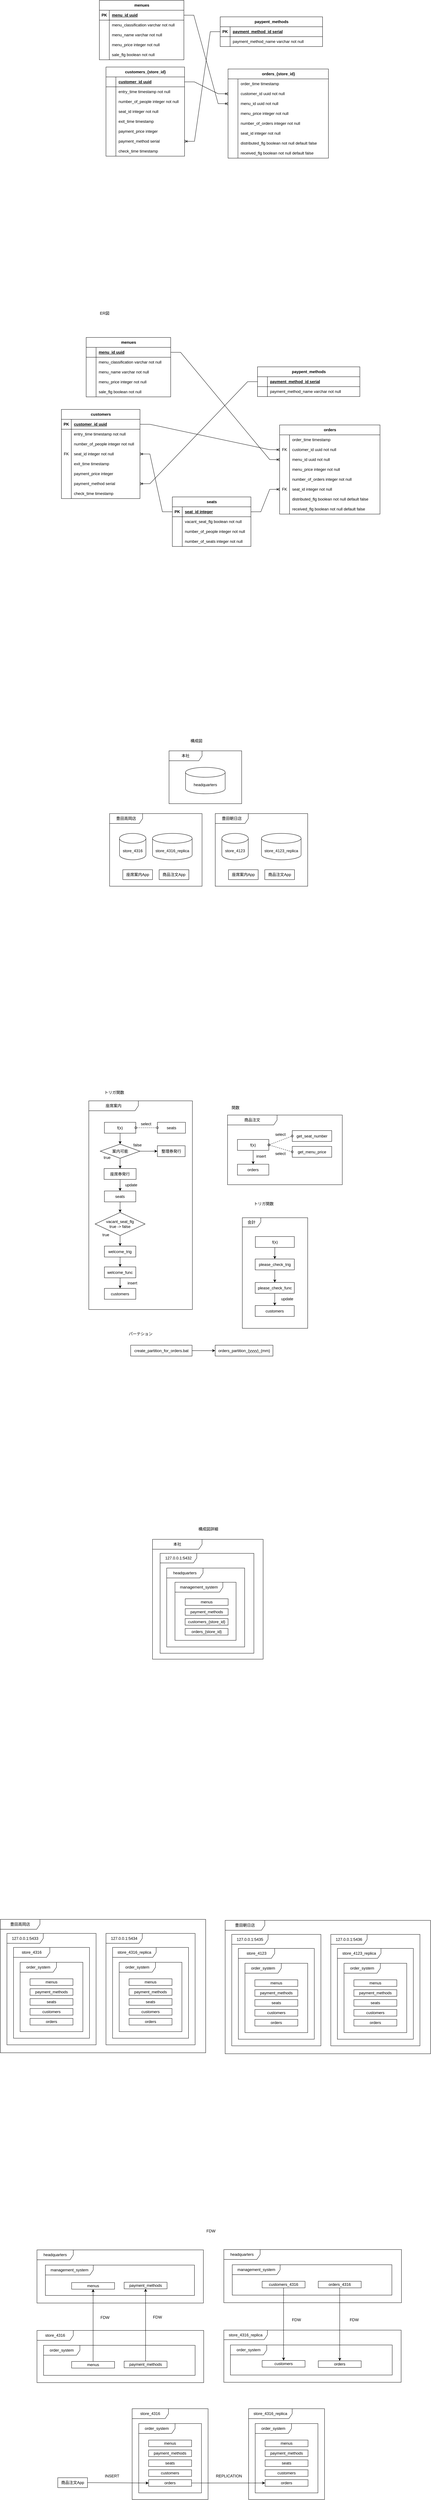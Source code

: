 <mxfile version="24.0.4" type="device">
  <diagram name="ページ1" id="RBTgPv35XS0Tix3m99nk">
    <mxGraphModel dx="1728" dy="6843" grid="1" gridSize="1" guides="1" tooltips="1" connect="1" arrows="1" fold="1" page="1" pageScale="1" pageWidth="1654" pageHeight="1169" math="0" shadow="0">
      <root>
        <mxCell id="0" />
        <mxCell id="1" parent="0" />
        <mxCell id="3OC-SB5iVZ5b2a8PuaH1-1" value="本社" style="shape=umlFrame;whiteSpace=wrap;html=1;pointerEvents=0;width=150;height=30;" parent="1" vertex="1">
          <mxGeometry x="623" y="-817" width="335" height="363" as="geometry" />
        </mxCell>
        <mxCell id="3OC-SB5iVZ5b2a8PuaH1-8" value="豊田高岡店" style="shape=umlFrame;whiteSpace=wrap;html=1;pointerEvents=0;width=120;height=30;" parent="1" vertex="1">
          <mxGeometry x="162" y="334" width="622" height="404" as="geometry" />
        </mxCell>
        <mxCell id="3OC-SB5iVZ5b2a8PuaH1-9" value="store_4316_replica" style="shape=cylinder3;whiteSpace=wrap;html=1;boundedLbl=1;backgroundOutline=1;size=15;" parent="1" vertex="1">
          <mxGeometry x="623" y="-2955" width="120" height="80" as="geometry" />
        </mxCell>
        <mxCell id="3OC-SB5iVZ5b2a8PuaH1-10" value="payment_methods" style="rounded=0;whiteSpace=wrap;html=1;" parent="1" vertex="1">
          <mxGeometry x="252" y="544" width="130" height="20" as="geometry" />
        </mxCell>
        <mxCell id="3OC-SB5iVZ5b2a8PuaH1-11" value="menus" style="rounded=0;whiteSpace=wrap;html=1;" parent="1" vertex="1">
          <mxGeometry x="252" y="514" width="130" height="20" as="geometry" />
        </mxCell>
        <mxCell id="3OC-SB5iVZ5b2a8PuaH1-12" value="seats" style="rounded=0;whiteSpace=wrap;html=1;" parent="1" vertex="1">
          <mxGeometry x="252" y="574" width="130" height="20" as="geometry" />
        </mxCell>
        <mxCell id="3OC-SB5iVZ5b2a8PuaH1-13" value="customers" style="rounded=0;whiteSpace=wrap;html=1;" parent="1" vertex="1">
          <mxGeometry x="252" y="604" width="130" height="20" as="geometry" />
        </mxCell>
        <mxCell id="3OC-SB5iVZ5b2a8PuaH1-14" value="orders" style="rounded=0;whiteSpace=wrap;html=1;" parent="1" vertex="1">
          <mxGeometry x="252" y="634" width="130" height="20" as="geometry" />
        </mxCell>
        <mxCell id="3OC-SB5iVZ5b2a8PuaH1-16" value="127.0.0.1:5433" style="shape=umlFrame;whiteSpace=wrap;html=1;pointerEvents=0;width=110;height=30;" parent="1" vertex="1">
          <mxGeometry x="182" y="376.5" width="270" height="337.5" as="geometry" />
        </mxCell>
        <mxCell id="3OC-SB5iVZ5b2a8PuaH1-17" value="store_4316" style="shape=umlFrame;whiteSpace=wrap;html=1;pointerEvents=0;width=110;height=30;" parent="1" vertex="1">
          <mxGeometry x="202" y="419" width="230" height="275" as="geometry" />
        </mxCell>
        <mxCell id="3OC-SB5iVZ5b2a8PuaH1-18" value="store_4316" style="shape=cylinder3;whiteSpace=wrap;html=1;boundedLbl=1;backgroundOutline=1;size=15;" parent="1" vertex="1">
          <mxGeometry x="523" y="-2955" width="80" height="80" as="geometry" />
        </mxCell>
        <mxCell id="3OC-SB5iVZ5b2a8PuaH1-19" value="store_4123" style="shape=cylinder3;whiteSpace=wrap;html=1;boundedLbl=1;backgroundOutline=1;size=15;" parent="1" vertex="1">
          <mxGeometry x="833" y="-2955" width="80" height="80" as="geometry" />
        </mxCell>
        <mxCell id="3OC-SB5iVZ5b2a8PuaH1-20" value="store_4123_replica" style="shape=cylinder3;whiteSpace=wrap;html=1;boundedLbl=1;backgroundOutline=1;size=15;" parent="1" vertex="1">
          <mxGeometry x="953" y="-2955" width="120" height="80" as="geometry" />
        </mxCell>
        <mxCell id="3OC-SB5iVZ5b2a8PuaH1-21" value="headquarters" style="shape=cylinder3;whiteSpace=wrap;html=1;boundedLbl=1;backgroundOutline=1;size=15;" parent="1" vertex="1">
          <mxGeometry x="723" y="-3155" width="120" height="80" as="geometry" />
        </mxCell>
        <mxCell id="3OC-SB5iVZ5b2a8PuaH1-34" value="127.0.0.1:5432" style="shape=umlFrame;whiteSpace=wrap;html=1;pointerEvents=0;width=111;height=29;" parent="1" vertex="1">
          <mxGeometry x="646" y="-774.5" width="284" height="302.5" as="geometry" />
        </mxCell>
        <mxCell id="3OC-SB5iVZ5b2a8PuaH1-35" value="headquarters" style="shape=umlFrame;whiteSpace=wrap;html=1;pointerEvents=0;width=110;height=30;" parent="1" vertex="1">
          <mxGeometry x="666" y="-730" width="236" height="239" as="geometry" />
        </mxCell>
        <mxCell id="3OC-SB5iVZ5b2a8PuaH1-36" value="management_system" style="shape=umlFrame;whiteSpace=wrap;html=1;pointerEvents=0;width=145;height=30;" parent="1" vertex="1">
          <mxGeometry x="691" y="-687" width="185" height="176" as="geometry" />
        </mxCell>
        <mxCell id="3OC-SB5iVZ5b2a8PuaH1-37" value="order_system" style="shape=umlFrame;whiteSpace=wrap;html=1;pointerEvents=0;width=110;height=30;" parent="1" vertex="1">
          <mxGeometry x="222" y="464" width="190" height="210" as="geometry" />
        </mxCell>
        <mxCell id="3OC-SB5iVZ5b2a8PuaH1-38" value="本社" style="shape=umlFrame;whiteSpace=wrap;html=1;pointerEvents=0;width=100;height=30;" parent="1" vertex="1">
          <mxGeometry x="673" y="-3205" width="220" height="160" as="geometry" />
        </mxCell>
        <mxCell id="3OC-SB5iVZ5b2a8PuaH1-39" value="豊田高岡店" style="shape=umlFrame;whiteSpace=wrap;html=1;pointerEvents=0;width=100;height=30;" parent="1" vertex="1">
          <mxGeometry x="493" y="-3015" width="280" height="220" as="geometry" />
        </mxCell>
        <mxCell id="3OC-SB5iVZ5b2a8PuaH1-40" value="豊田朝日店" style="shape=umlFrame;whiteSpace=wrap;html=1;pointerEvents=0;width=100;height=30;" parent="1" vertex="1">
          <mxGeometry x="813" y="-3015" width="280" height="220" as="geometry" />
        </mxCell>
        <mxCell id="3OC-SB5iVZ5b2a8PuaH1-41" value="座席案内App" style="rounded=0;whiteSpace=wrap;html=1;" parent="1" vertex="1">
          <mxGeometry x="533" y="-2845" width="90" height="30" as="geometry" />
        </mxCell>
        <mxCell id="3OC-SB5iVZ5b2a8PuaH1-42" value="商品注文App" style="rounded=0;whiteSpace=wrap;html=1;" parent="1" vertex="1">
          <mxGeometry x="643" y="-2845" width="90" height="30" as="geometry" />
        </mxCell>
        <mxCell id="3OC-SB5iVZ5b2a8PuaH1-43" value="座席案内App" style="rounded=0;whiteSpace=wrap;html=1;" parent="1" vertex="1">
          <mxGeometry x="853" y="-2845" width="90" height="30" as="geometry" />
        </mxCell>
        <mxCell id="3OC-SB5iVZ5b2a8PuaH1-44" value="商品注文App" style="rounded=0;whiteSpace=wrap;html=1;" parent="1" vertex="1">
          <mxGeometry x="963" y="-2845" width="90" height="30" as="geometry" />
        </mxCell>
        <mxCell id="3OC-SB5iVZ5b2a8PuaH1-45" value="payment_methods" style="rounded=0;whiteSpace=wrap;html=1;" parent="1" vertex="1">
          <mxGeometry x="552" y="544" width="130" height="20" as="geometry" />
        </mxCell>
        <mxCell id="3OC-SB5iVZ5b2a8PuaH1-46" value="menus" style="rounded=0;whiteSpace=wrap;html=1;" parent="1" vertex="1">
          <mxGeometry x="552" y="514" width="130" height="20" as="geometry" />
        </mxCell>
        <mxCell id="3OC-SB5iVZ5b2a8PuaH1-47" value="seats" style="rounded=0;whiteSpace=wrap;html=1;" parent="1" vertex="1">
          <mxGeometry x="552" y="574" width="130" height="20" as="geometry" />
        </mxCell>
        <mxCell id="3OC-SB5iVZ5b2a8PuaH1-48" value="customers" style="rounded=0;whiteSpace=wrap;html=1;" parent="1" vertex="1">
          <mxGeometry x="552" y="604" width="130" height="20" as="geometry" />
        </mxCell>
        <mxCell id="3OC-SB5iVZ5b2a8PuaH1-49" value="orders" style="rounded=0;whiteSpace=wrap;html=1;" parent="1" vertex="1">
          <mxGeometry x="552" y="634" width="130" height="20" as="geometry" />
        </mxCell>
        <mxCell id="3OC-SB5iVZ5b2a8PuaH1-50" value="127.0.0.1:5434" style="shape=umlFrame;whiteSpace=wrap;html=1;pointerEvents=0;width=110;height=30;" parent="1" vertex="1">
          <mxGeometry x="482" y="376.5" width="270" height="337.5" as="geometry" />
        </mxCell>
        <mxCell id="3OC-SB5iVZ5b2a8PuaH1-51" value="store_4316_replica" style="shape=umlFrame;whiteSpace=wrap;html=1;pointerEvents=0;width=132;height=30;" parent="1" vertex="1">
          <mxGeometry x="502" y="419" width="230" height="275" as="geometry" />
        </mxCell>
        <mxCell id="3OC-SB5iVZ5b2a8PuaH1-52" value="order_system" style="shape=umlFrame;whiteSpace=wrap;html=1;pointerEvents=0;width=110;height=30;" parent="1" vertex="1">
          <mxGeometry x="522" y="464" width="190" height="210" as="geometry" />
        </mxCell>
        <mxCell id="3OC-SB5iVZ5b2a8PuaH1-53" value="payment_methods" style="rounded=0;whiteSpace=wrap;html=1;" parent="1" vertex="1">
          <mxGeometry x="722" y="-607" width="130" height="20" as="geometry" />
        </mxCell>
        <mxCell id="3OC-SB5iVZ5b2a8PuaH1-54" value="menus" style="rounded=0;whiteSpace=wrap;html=1;" parent="1" vertex="1">
          <mxGeometry x="722" y="-637" width="130" height="20" as="geometry" />
        </mxCell>
        <mxCell id="3OC-SB5iVZ5b2a8PuaH1-56" value="customers_{store_id}" style="rounded=0;whiteSpace=wrap;html=1;" parent="1" vertex="1">
          <mxGeometry x="721.75" y="-577" width="130" height="20" as="geometry" />
        </mxCell>
        <mxCell id="3OC-SB5iVZ5b2a8PuaH1-57" value="orders_{store_id}" style="rounded=0;whiteSpace=wrap;html=1;" parent="1" vertex="1">
          <mxGeometry x="721.75" y="-547" width="130" height="20" as="geometry" />
        </mxCell>
        <mxCell id="3OC-SB5iVZ5b2a8PuaH1-58" value="豊田朝日店" style="shape=umlFrame;whiteSpace=wrap;html=1;pointerEvents=0;width=120;height=30;" parent="1" vertex="1">
          <mxGeometry x="843" y="337" width="622" height="404" as="geometry" />
        </mxCell>
        <mxCell id="3OC-SB5iVZ5b2a8PuaH1-59" value="payment_methods" style="rounded=0;whiteSpace=wrap;html=1;" parent="1" vertex="1">
          <mxGeometry x="933" y="547" width="130" height="20" as="geometry" />
        </mxCell>
        <mxCell id="3OC-SB5iVZ5b2a8PuaH1-60" value="menus" style="rounded=0;whiteSpace=wrap;html=1;" parent="1" vertex="1">
          <mxGeometry x="933" y="517" width="130" height="20" as="geometry" />
        </mxCell>
        <mxCell id="3OC-SB5iVZ5b2a8PuaH1-61" value="seats" style="rounded=0;whiteSpace=wrap;html=1;" parent="1" vertex="1">
          <mxGeometry x="933" y="577" width="130" height="20" as="geometry" />
        </mxCell>
        <mxCell id="3OC-SB5iVZ5b2a8PuaH1-62" value="customers" style="rounded=0;whiteSpace=wrap;html=1;" parent="1" vertex="1">
          <mxGeometry x="933" y="607" width="130" height="20" as="geometry" />
        </mxCell>
        <mxCell id="3OC-SB5iVZ5b2a8PuaH1-63" value="orders" style="rounded=0;whiteSpace=wrap;html=1;" parent="1" vertex="1">
          <mxGeometry x="933" y="637" width="130" height="20" as="geometry" />
        </mxCell>
        <mxCell id="3OC-SB5iVZ5b2a8PuaH1-64" value="127.0.0.1:5435" style="shape=umlFrame;whiteSpace=wrap;html=1;pointerEvents=0;width=110;height=30;" parent="1" vertex="1">
          <mxGeometry x="863" y="379.5" width="270" height="337.5" as="geometry" />
        </mxCell>
        <mxCell id="3OC-SB5iVZ5b2a8PuaH1-65" value="store_4123" style="shape=umlFrame;whiteSpace=wrap;html=1;pointerEvents=0;width=110;height=30;" parent="1" vertex="1">
          <mxGeometry x="883" y="422" width="230" height="275" as="geometry" />
        </mxCell>
        <mxCell id="3OC-SB5iVZ5b2a8PuaH1-66" value="order_system" style="shape=umlFrame;whiteSpace=wrap;html=1;pointerEvents=0;width=110;height=30;" parent="1" vertex="1">
          <mxGeometry x="903" y="467" width="190" height="210" as="geometry" />
        </mxCell>
        <mxCell id="3OC-SB5iVZ5b2a8PuaH1-67" value="payment_methods" style="rounded=0;whiteSpace=wrap;html=1;" parent="1" vertex="1">
          <mxGeometry x="1233" y="547" width="130" height="20" as="geometry" />
        </mxCell>
        <mxCell id="3OC-SB5iVZ5b2a8PuaH1-68" value="menus" style="rounded=0;whiteSpace=wrap;html=1;" parent="1" vertex="1">
          <mxGeometry x="1233" y="517" width="130" height="20" as="geometry" />
        </mxCell>
        <mxCell id="3OC-SB5iVZ5b2a8PuaH1-69" value="seats" style="rounded=0;whiteSpace=wrap;html=1;" parent="1" vertex="1">
          <mxGeometry x="1233" y="577" width="130" height="20" as="geometry" />
        </mxCell>
        <mxCell id="3OC-SB5iVZ5b2a8PuaH1-70" value="customers" style="rounded=0;whiteSpace=wrap;html=1;" parent="1" vertex="1">
          <mxGeometry x="1233" y="607" width="130" height="20" as="geometry" />
        </mxCell>
        <mxCell id="3OC-SB5iVZ5b2a8PuaH1-71" value="orders" style="rounded=0;whiteSpace=wrap;html=1;" parent="1" vertex="1">
          <mxGeometry x="1233" y="637" width="130" height="20" as="geometry" />
        </mxCell>
        <mxCell id="3OC-SB5iVZ5b2a8PuaH1-72" value="127.0.0.1:5436" style="shape=umlFrame;whiteSpace=wrap;html=1;pointerEvents=0;width=110;height=30;" parent="1" vertex="1">
          <mxGeometry x="1163" y="379.5" width="270" height="337.5" as="geometry" />
        </mxCell>
        <mxCell id="3OC-SB5iVZ5b2a8PuaH1-73" value="store_4123_replica" style="shape=umlFrame;whiteSpace=wrap;html=1;pointerEvents=0;width=132;height=30;" parent="1" vertex="1">
          <mxGeometry x="1183" y="422" width="230" height="275" as="geometry" />
        </mxCell>
        <mxCell id="3OC-SB5iVZ5b2a8PuaH1-74" value="order_system" style="shape=umlFrame;whiteSpace=wrap;html=1;pointerEvents=0;width=110;height=30;" parent="1" vertex="1">
          <mxGeometry x="1203" y="467" width="190" height="210" as="geometry" />
        </mxCell>
        <mxCell id="3OC-SB5iVZ5b2a8PuaH1-76" value="headquarters" style="shape=umlFrame;whiteSpace=wrap;html=1;pointerEvents=0;width=110;height=30;" parent="1" vertex="1">
          <mxGeometry x="273" y="1335" width="504" height="161" as="geometry" />
        </mxCell>
        <mxCell id="3OC-SB5iVZ5b2a8PuaH1-78" value="management_system" style="shape=umlFrame;whiteSpace=wrap;html=1;pointerEvents=0;width=145;height=30;" parent="1" vertex="1">
          <mxGeometry x="298.5" y="1381" width="451.5" height="92" as="geometry" />
        </mxCell>
        <mxCell id="3OC-SB5iVZ5b2a8PuaH1-77" value="menus" style="rounded=0;whiteSpace=wrap;html=1;" parent="1" vertex="1">
          <mxGeometry x="378" y="1434" width="130" height="20" as="geometry" />
        </mxCell>
        <mxCell id="3OC-SB5iVZ5b2a8PuaH1-79" value="menus" style="rounded=0;whiteSpace=wrap;html=1;" parent="1" vertex="1">
          <mxGeometry x="378" y="1673" width="130" height="20" as="geometry" />
        </mxCell>
        <mxCell id="3OC-SB5iVZ5b2a8PuaH1-80" value="store_4316" style="shape=umlFrame;whiteSpace=wrap;html=1;pointerEvents=0;width=110;height=30;" parent="1" vertex="1">
          <mxGeometry x="273" y="1579" width="505" height="158" as="geometry" />
        </mxCell>
        <mxCell id="3OC-SB5iVZ5b2a8PuaH1-81" value="order_system" style="shape=umlFrame;whiteSpace=wrap;html=1;pointerEvents=0;width=110;height=30;" parent="1" vertex="1">
          <mxGeometry x="293" y="1624" width="459" height="91" as="geometry" />
        </mxCell>
        <mxCell id="3OC-SB5iVZ5b2a8PuaH1-82" value="" style="endArrow=classic;html=1;rounded=0;entryX=0.5;entryY=1;entryDx=0;entryDy=0;exitX=0.5;exitY=0;exitDx=0;exitDy=0;" parent="1" source="3OC-SB5iVZ5b2a8PuaH1-79" target="3OC-SB5iVZ5b2a8PuaH1-77" edge="1">
          <mxGeometry width="50" height="50" relative="1" as="geometry">
            <mxPoint x="359" y="1534" as="sourcePoint" />
            <mxPoint x="413.25" y="1537" as="targetPoint" />
          </mxGeometry>
        </mxCell>
        <mxCell id="3OC-SB5iVZ5b2a8PuaH1-83" value="FDW" style="text;html=1;strokeColor=none;fillColor=none;align=center;verticalAlign=middle;whiteSpace=wrap;rounded=0;" parent="1" vertex="1">
          <mxGeometry x="449.25" y="1525" width="60" height="30" as="geometry" />
        </mxCell>
        <mxCell id="3OC-SB5iVZ5b2a8PuaH1-92" value="headquarters" style="shape=umlFrame;whiteSpace=wrap;html=1;pointerEvents=0;width=110;height=30;" parent="1" vertex="1">
          <mxGeometry x="839" y="1334" width="538" height="161" as="geometry" />
        </mxCell>
        <mxCell id="3OC-SB5iVZ5b2a8PuaH1-93" value="management_system" style="shape=umlFrame;whiteSpace=wrap;html=1;pointerEvents=0;width=145;height=30;" parent="1" vertex="1">
          <mxGeometry x="864.5" y="1380" width="483.5" height="92" as="geometry" />
        </mxCell>
        <mxCell id="3OC-SB5iVZ5b2a8PuaH1-96" value="store_4316_replica" style="shape=umlFrame;whiteSpace=wrap;html=1;pointerEvents=0;width=132;height=29;" parent="1" vertex="1">
          <mxGeometry x="839" y="1578" width="537" height="158" as="geometry" />
        </mxCell>
        <mxCell id="3OC-SB5iVZ5b2a8PuaH1-97" value="order_system" style="shape=umlFrame;whiteSpace=wrap;html=1;pointerEvents=0;width=110;height=30;" parent="1" vertex="1">
          <mxGeometry x="859" y="1623" width="490" height="91" as="geometry" />
        </mxCell>
        <mxCell id="3OC-SB5iVZ5b2a8PuaH1-98" value="" style="endArrow=classic;html=1;rounded=0;exitX=0.5;exitY=1;exitDx=0;exitDy=0;entryX=0.5;entryY=0;entryDx=0;entryDy=0;" parent="1" source="3OC-SB5iVZ5b2a8PuaH1-119" target="3OC-SB5iVZ5b2a8PuaH1-112" edge="1">
          <mxGeometry width="50" height="50" relative="1" as="geometry">
            <mxPoint x="1190.29" y="1480" as="sourcePoint" />
            <mxPoint x="899" y="1543" as="targetPoint" />
          </mxGeometry>
        </mxCell>
        <mxCell id="3OC-SB5iVZ5b2a8PuaH1-99" value="FDW" style="text;html=1;strokeColor=none;fillColor=none;align=center;verticalAlign=middle;whiteSpace=wrap;rounded=0;" parent="1" vertex="1">
          <mxGeometry x="1029" y="1532" width="60" height="30" as="geometry" />
        </mxCell>
        <mxCell id="3OC-SB5iVZ5b2a8PuaH1-112" value="customers" style="rounded=0;whiteSpace=wrap;html=1;" parent="1" vertex="1">
          <mxGeometry x="955" y="1670" width="130" height="20" as="geometry" />
        </mxCell>
        <mxCell id="3OC-SB5iVZ5b2a8PuaH1-113" value="orders_4316" style="rounded=0;whiteSpace=wrap;html=1;" parent="1" vertex="1">
          <mxGeometry x="1125" y="1430" width="130" height="20" as="geometry" />
        </mxCell>
        <mxCell id="3OC-SB5iVZ5b2a8PuaH1-114" value="payment_methods" style="rounded=0;whiteSpace=wrap;html=1;" parent="1" vertex="1">
          <mxGeometry x="537" y="1433" width="130" height="20" as="geometry" />
        </mxCell>
        <mxCell id="3OC-SB5iVZ5b2a8PuaH1-115" value="payment_methods" style="rounded=0;whiteSpace=wrap;html=1;" parent="1" vertex="1">
          <mxGeometry x="537" y="1672" width="130" height="20" as="geometry" />
        </mxCell>
        <mxCell id="3OC-SB5iVZ5b2a8PuaH1-116" value="" style="endArrow=classic;html=1;rounded=0;entryX=0.5;entryY=1;entryDx=0;entryDy=0;exitX=0.5;exitY=0;exitDx=0;exitDy=0;" parent="1" source="3OC-SB5iVZ5b2a8PuaH1-115" target="3OC-SB5iVZ5b2a8PuaH1-114" edge="1">
          <mxGeometry width="50" height="50" relative="1" as="geometry">
            <mxPoint x="546" y="1545" as="sourcePoint" />
            <mxPoint x="572.25" y="1536" as="targetPoint" />
          </mxGeometry>
        </mxCell>
        <mxCell id="3OC-SB5iVZ5b2a8PuaH1-117" value="FDW" style="text;html=1;strokeColor=none;fillColor=none;align=center;verticalAlign=middle;whiteSpace=wrap;rounded=0;" parent="1" vertex="1">
          <mxGeometry x="608.25" y="1524" width="60" height="30" as="geometry" />
        </mxCell>
        <mxCell id="3OC-SB5iVZ5b2a8PuaH1-119" value="customers_4316" style="rounded=0;whiteSpace=wrap;html=1;" parent="1" vertex="1">
          <mxGeometry x="955" y="1430" width="130" height="20" as="geometry" />
        </mxCell>
        <mxCell id="3OC-SB5iVZ5b2a8PuaH1-120" value="orders" style="rounded=0;whiteSpace=wrap;html=1;" parent="1" vertex="1">
          <mxGeometry x="1125" y="1671" width="130" height="20" as="geometry" />
        </mxCell>
        <mxCell id="3OC-SB5iVZ5b2a8PuaH1-122" value="" style="endArrow=classic;html=1;rounded=0;exitX=0.5;exitY=1;exitDx=0;exitDy=0;" parent="1" source="3OC-SB5iVZ5b2a8PuaH1-113" target="3OC-SB5iVZ5b2a8PuaH1-120" edge="1">
          <mxGeometry width="50" height="50" relative="1" as="geometry">
            <mxPoint x="1157" y="1684" as="sourcePoint" />
            <mxPoint x="1143" y="1527" as="targetPoint" />
          </mxGeometry>
        </mxCell>
        <mxCell id="3OC-SB5iVZ5b2a8PuaH1-123" value="FDW" style="text;html=1;strokeColor=none;fillColor=none;align=center;verticalAlign=middle;whiteSpace=wrap;rounded=0;" parent="1" vertex="1">
          <mxGeometry x="1204" y="1532" width="60" height="30" as="geometry" />
        </mxCell>
        <mxCell id="3OC-SB5iVZ5b2a8PuaH1-124" value="payment_methods" style="rounded=0;whiteSpace=wrap;html=1;" parent="1" vertex="1">
          <mxGeometry x="611.25" y="1941" width="130" height="20" as="geometry" />
        </mxCell>
        <mxCell id="3OC-SB5iVZ5b2a8PuaH1-125" value="menus" style="rounded=0;whiteSpace=wrap;html=1;" parent="1" vertex="1">
          <mxGeometry x="611.25" y="1911" width="130" height="20" as="geometry" />
        </mxCell>
        <mxCell id="3OC-SB5iVZ5b2a8PuaH1-126" value="seats" style="rounded=0;whiteSpace=wrap;html=1;" parent="1" vertex="1">
          <mxGeometry x="611.25" y="1971" width="130" height="20" as="geometry" />
        </mxCell>
        <mxCell id="3OC-SB5iVZ5b2a8PuaH1-127" value="customers" style="rounded=0;whiteSpace=wrap;html=1;" parent="1" vertex="1">
          <mxGeometry x="611.25" y="2001" width="130" height="20" as="geometry" />
        </mxCell>
        <mxCell id="3OC-SB5iVZ5b2a8PuaH1-128" value="orders" style="rounded=0;whiteSpace=wrap;html=1;" parent="1" vertex="1">
          <mxGeometry x="611.25" y="2031" width="130" height="20" as="geometry" />
        </mxCell>
        <mxCell id="3OC-SB5iVZ5b2a8PuaH1-129" value="store_4316" style="shape=umlFrame;whiteSpace=wrap;html=1;pointerEvents=0;width=110;height=30;" parent="1" vertex="1">
          <mxGeometry x="561.25" y="1816" width="230" height="275" as="geometry" />
        </mxCell>
        <mxCell id="3OC-SB5iVZ5b2a8PuaH1-130" value="order_system" style="shape=umlFrame;whiteSpace=wrap;html=1;pointerEvents=0;width=110;height=30;" parent="1" vertex="1">
          <mxGeometry x="581.25" y="1861" width="190" height="210" as="geometry" />
        </mxCell>
        <mxCell id="3OC-SB5iVZ5b2a8PuaH1-131" value="payment_methods" style="rounded=0;whiteSpace=wrap;html=1;" parent="1" vertex="1">
          <mxGeometry x="964" y="1941" width="130" height="20" as="geometry" />
        </mxCell>
        <mxCell id="3OC-SB5iVZ5b2a8PuaH1-132" value="menus" style="rounded=0;whiteSpace=wrap;html=1;" parent="1" vertex="1">
          <mxGeometry x="964" y="1911" width="130" height="20" as="geometry" />
        </mxCell>
        <mxCell id="3OC-SB5iVZ5b2a8PuaH1-133" value="seats" style="rounded=0;whiteSpace=wrap;html=1;" parent="1" vertex="1">
          <mxGeometry x="964" y="1971" width="130" height="20" as="geometry" />
        </mxCell>
        <mxCell id="3OC-SB5iVZ5b2a8PuaH1-134" value="customers" style="rounded=0;whiteSpace=wrap;html=1;" parent="1" vertex="1">
          <mxGeometry x="964" y="2001" width="130" height="20" as="geometry" />
        </mxCell>
        <mxCell id="3OC-SB5iVZ5b2a8PuaH1-135" value="orders" style="rounded=0;whiteSpace=wrap;html=1;" parent="1" vertex="1">
          <mxGeometry x="964" y="2031" width="130" height="20" as="geometry" />
        </mxCell>
        <mxCell id="3OC-SB5iVZ5b2a8PuaH1-136" value="store_4316_replica" style="shape=umlFrame;whiteSpace=wrap;html=1;pointerEvents=0;width=132;height=30;" parent="1" vertex="1">
          <mxGeometry x="914" y="1816" width="230" height="275" as="geometry" />
        </mxCell>
        <mxCell id="3OC-SB5iVZ5b2a8PuaH1-137" value="order_system" style="shape=umlFrame;whiteSpace=wrap;html=1;pointerEvents=0;width=110;height=30;" parent="1" vertex="1">
          <mxGeometry x="934" y="1861" width="190" height="210" as="geometry" />
        </mxCell>
        <mxCell id="3OC-SB5iVZ5b2a8PuaH1-138" value="" style="endArrow=classic;html=1;rounded=0;exitX=1;exitY=0.5;exitDx=0;exitDy=0;entryX=0;entryY=0.5;entryDx=0;entryDy=0;" parent="1" source="3OC-SB5iVZ5b2a8PuaH1-128" target="3OC-SB5iVZ5b2a8PuaH1-135" edge="1">
          <mxGeometry width="50" height="50" relative="1" as="geometry">
            <mxPoint x="928" y="1990" as="sourcePoint" />
            <mxPoint x="928" y="1769" as="targetPoint" />
          </mxGeometry>
        </mxCell>
        <mxCell id="3OC-SB5iVZ5b2a8PuaH1-139" value="REPLICATION" style="text;html=1;strokeColor=none;fillColor=none;align=center;verticalAlign=middle;whiteSpace=wrap;rounded=0;" parent="1" vertex="1">
          <mxGeometry x="806" y="2005" width="97" height="30" as="geometry" />
        </mxCell>
        <mxCell id="3OC-SB5iVZ5b2a8PuaH1-140" value="商品注文App" style="rounded=0;whiteSpace=wrap;html=1;" parent="1" vertex="1">
          <mxGeometry x="336" y="2025" width="90" height="30" as="geometry" />
        </mxCell>
        <mxCell id="3OC-SB5iVZ5b2a8PuaH1-141" value="" style="endArrow=classic;html=1;rounded=0;exitX=1;exitY=0.5;exitDx=0;exitDy=0;entryX=0;entryY=0.5;entryDx=0;entryDy=0;" parent="1" source="3OC-SB5iVZ5b2a8PuaH1-140" target="3OC-SB5iVZ5b2a8PuaH1-128" edge="1">
          <mxGeometry width="50" height="50" relative="1" as="geometry">
            <mxPoint x="742" y="2042" as="sourcePoint" />
            <mxPoint x="965" y="2042" as="targetPoint" />
          </mxGeometry>
        </mxCell>
        <mxCell id="3OC-SB5iVZ5b2a8PuaH1-142" value="INSERT" style="text;html=1;strokeColor=none;fillColor=none;align=center;verticalAlign=middle;whiteSpace=wrap;rounded=0;" parent="1" vertex="1">
          <mxGeometry x="452" y="2005" width="97" height="30" as="geometry" />
        </mxCell>
        <mxCell id="UYoktTO1jZP03NETFvOB-1" value="paypent_methods" style="shape=table;startSize=30;container=1;collapsible=1;childLayout=tableLayout;fixedRows=1;rowLines=0;fontStyle=1;align=center;resizeLast=1;html=1;" parent="1" vertex="1">
          <mxGeometry x="941" y="-4368" width="310" height="90" as="geometry" />
        </mxCell>
        <mxCell id="UYoktTO1jZP03NETFvOB-2" value="" style="shape=tableRow;horizontal=0;startSize=0;swimlaneHead=0;swimlaneBody=0;fillColor=none;collapsible=0;dropTarget=0;points=[[0,0.5],[1,0.5]];portConstraint=eastwest;top=0;left=0;right=0;bottom=1;" parent="UYoktTO1jZP03NETFvOB-1" vertex="1">
          <mxGeometry y="30" width="310" height="30" as="geometry" />
        </mxCell>
        <mxCell id="UYoktTO1jZP03NETFvOB-3" value="" style="shape=partialRectangle;connectable=0;fillColor=none;top=0;left=0;bottom=0;right=0;fontStyle=1;overflow=hidden;whiteSpace=wrap;html=1;" parent="UYoktTO1jZP03NETFvOB-2" vertex="1">
          <mxGeometry width="30" height="30" as="geometry">
            <mxRectangle width="30" height="30" as="alternateBounds" />
          </mxGeometry>
        </mxCell>
        <mxCell id="UYoktTO1jZP03NETFvOB-4" value="payment_method_id serial" style="shape=partialRectangle;connectable=0;fillColor=none;top=0;left=0;bottom=0;right=0;align=left;spacingLeft=6;fontStyle=5;overflow=hidden;whiteSpace=wrap;html=1;" parent="UYoktTO1jZP03NETFvOB-2" vertex="1">
          <mxGeometry x="30" width="280" height="30" as="geometry">
            <mxRectangle width="280" height="30" as="alternateBounds" />
          </mxGeometry>
        </mxCell>
        <mxCell id="UYoktTO1jZP03NETFvOB-5" value="" style="shape=tableRow;horizontal=0;startSize=0;swimlaneHead=0;swimlaneBody=0;fillColor=none;collapsible=0;dropTarget=0;points=[[0,0.5],[1,0.5]];portConstraint=eastwest;top=0;left=0;right=0;bottom=0;" parent="UYoktTO1jZP03NETFvOB-1" vertex="1">
          <mxGeometry y="60" width="310" height="30" as="geometry" />
        </mxCell>
        <mxCell id="UYoktTO1jZP03NETFvOB-6" value="" style="shape=partialRectangle;connectable=0;fillColor=none;top=0;left=0;bottom=0;right=0;editable=1;overflow=hidden;whiteSpace=wrap;html=1;" parent="UYoktTO1jZP03NETFvOB-5" vertex="1">
          <mxGeometry width="30" height="30" as="geometry">
            <mxRectangle width="30" height="30" as="alternateBounds" />
          </mxGeometry>
        </mxCell>
        <mxCell id="UYoktTO1jZP03NETFvOB-7" value="payment_method_name varchar not null" style="shape=partialRectangle;connectable=0;fillColor=none;top=0;left=0;bottom=0;right=0;align=left;spacingLeft=6;overflow=hidden;whiteSpace=wrap;html=1;" parent="UYoktTO1jZP03NETFvOB-5" vertex="1">
          <mxGeometry x="30" width="280" height="30" as="geometry">
            <mxRectangle width="280" height="30" as="alternateBounds" />
          </mxGeometry>
        </mxCell>
        <mxCell id="UYoktTO1jZP03NETFvOB-20" value="menues" style="shape=table;startSize=30;container=1;collapsible=1;childLayout=tableLayout;fixedRows=1;rowLines=0;fontStyle=1;align=center;resizeLast=1;html=1;" parent="1" vertex="1">
          <mxGeometry x="422" y="-4457" width="256" height="180" as="geometry" />
        </mxCell>
        <mxCell id="UYoktTO1jZP03NETFvOB-21" value="" style="shape=tableRow;horizontal=0;startSize=0;swimlaneHead=0;swimlaneBody=0;fillColor=none;collapsible=0;dropTarget=0;points=[[0,0.5],[1,0.5]];portConstraint=eastwest;top=0;left=0;right=0;bottom=1;" parent="UYoktTO1jZP03NETFvOB-20" vertex="1">
          <mxGeometry y="30" width="256" height="30" as="geometry" />
        </mxCell>
        <mxCell id="UYoktTO1jZP03NETFvOB-22" value="" style="shape=partialRectangle;connectable=0;fillColor=none;top=0;left=0;bottom=0;right=0;fontStyle=1;overflow=hidden;whiteSpace=wrap;html=1;" parent="UYoktTO1jZP03NETFvOB-21" vertex="1">
          <mxGeometry width="30" height="30" as="geometry">
            <mxRectangle width="30" height="30" as="alternateBounds" />
          </mxGeometry>
        </mxCell>
        <mxCell id="UYoktTO1jZP03NETFvOB-23" value="menu_id uuid" style="shape=partialRectangle;connectable=0;fillColor=none;top=0;left=0;bottom=0;right=0;align=left;spacingLeft=6;fontStyle=5;overflow=hidden;whiteSpace=wrap;html=1;" parent="UYoktTO1jZP03NETFvOB-21" vertex="1">
          <mxGeometry x="30" width="226" height="30" as="geometry">
            <mxRectangle width="226" height="30" as="alternateBounds" />
          </mxGeometry>
        </mxCell>
        <mxCell id="UYoktTO1jZP03NETFvOB-24" value="" style="shape=tableRow;horizontal=0;startSize=0;swimlaneHead=0;swimlaneBody=0;fillColor=none;collapsible=0;dropTarget=0;points=[[0,0.5],[1,0.5]];portConstraint=eastwest;top=0;left=0;right=0;bottom=0;" parent="UYoktTO1jZP03NETFvOB-20" vertex="1">
          <mxGeometry y="60" width="256" height="30" as="geometry" />
        </mxCell>
        <mxCell id="UYoktTO1jZP03NETFvOB-25" value="" style="shape=partialRectangle;connectable=0;fillColor=none;top=0;left=0;bottom=0;right=0;editable=1;overflow=hidden;whiteSpace=wrap;html=1;" parent="UYoktTO1jZP03NETFvOB-24" vertex="1">
          <mxGeometry width="30" height="30" as="geometry">
            <mxRectangle width="30" height="30" as="alternateBounds" />
          </mxGeometry>
        </mxCell>
        <mxCell id="UYoktTO1jZP03NETFvOB-26" value="menu_classification varchar not null" style="shape=partialRectangle;connectable=0;fillColor=none;top=0;left=0;bottom=0;right=0;align=left;spacingLeft=6;overflow=hidden;whiteSpace=wrap;html=1;" parent="UYoktTO1jZP03NETFvOB-24" vertex="1">
          <mxGeometry x="30" width="226" height="30" as="geometry">
            <mxRectangle width="226" height="30" as="alternateBounds" />
          </mxGeometry>
        </mxCell>
        <mxCell id="UYoktTO1jZP03NETFvOB-27" value="" style="shape=tableRow;horizontal=0;startSize=0;swimlaneHead=0;swimlaneBody=0;fillColor=none;collapsible=0;dropTarget=0;points=[[0,0.5],[1,0.5]];portConstraint=eastwest;top=0;left=0;right=0;bottom=0;" parent="UYoktTO1jZP03NETFvOB-20" vertex="1">
          <mxGeometry y="90" width="256" height="30" as="geometry" />
        </mxCell>
        <mxCell id="UYoktTO1jZP03NETFvOB-28" value="" style="shape=partialRectangle;connectable=0;fillColor=none;top=0;left=0;bottom=0;right=0;editable=1;overflow=hidden;whiteSpace=wrap;html=1;" parent="UYoktTO1jZP03NETFvOB-27" vertex="1">
          <mxGeometry width="30" height="30" as="geometry">
            <mxRectangle width="30" height="30" as="alternateBounds" />
          </mxGeometry>
        </mxCell>
        <mxCell id="UYoktTO1jZP03NETFvOB-29" value="menu_name varchar not null" style="shape=partialRectangle;connectable=0;fillColor=none;top=0;left=0;bottom=0;right=0;align=left;spacingLeft=6;overflow=hidden;whiteSpace=wrap;html=1;" parent="UYoktTO1jZP03NETFvOB-27" vertex="1">
          <mxGeometry x="30" width="226" height="30" as="geometry">
            <mxRectangle width="226" height="30" as="alternateBounds" />
          </mxGeometry>
        </mxCell>
        <mxCell id="UYoktTO1jZP03NETFvOB-30" value="" style="shape=tableRow;horizontal=0;startSize=0;swimlaneHead=0;swimlaneBody=0;fillColor=none;collapsible=0;dropTarget=0;points=[[0,0.5],[1,0.5]];portConstraint=eastwest;top=0;left=0;right=0;bottom=0;" parent="UYoktTO1jZP03NETFvOB-20" vertex="1">
          <mxGeometry y="120" width="256" height="30" as="geometry" />
        </mxCell>
        <mxCell id="UYoktTO1jZP03NETFvOB-31" value="" style="shape=partialRectangle;connectable=0;fillColor=none;top=0;left=0;bottom=0;right=0;editable=1;overflow=hidden;whiteSpace=wrap;html=1;" parent="UYoktTO1jZP03NETFvOB-30" vertex="1">
          <mxGeometry width="30" height="30" as="geometry">
            <mxRectangle width="30" height="30" as="alternateBounds" />
          </mxGeometry>
        </mxCell>
        <mxCell id="UYoktTO1jZP03NETFvOB-32" value="menu_price integer not null" style="shape=partialRectangle;connectable=0;fillColor=none;top=0;left=0;bottom=0;right=0;align=left;spacingLeft=6;overflow=hidden;whiteSpace=wrap;html=1;" parent="UYoktTO1jZP03NETFvOB-30" vertex="1">
          <mxGeometry x="30" width="226" height="30" as="geometry">
            <mxRectangle width="226" height="30" as="alternateBounds" />
          </mxGeometry>
        </mxCell>
        <mxCell id="UYoktTO1jZP03NETFvOB-33" style="shape=tableRow;horizontal=0;startSize=0;swimlaneHead=0;swimlaneBody=0;fillColor=none;collapsible=0;dropTarget=0;points=[[0,0.5],[1,0.5]];portConstraint=eastwest;top=0;left=0;right=0;bottom=0;" parent="UYoktTO1jZP03NETFvOB-20" vertex="1">
          <mxGeometry y="150" width="256" height="30" as="geometry" />
        </mxCell>
        <mxCell id="UYoktTO1jZP03NETFvOB-34" style="shape=partialRectangle;connectable=0;fillColor=none;top=0;left=0;bottom=0;right=0;editable=1;overflow=hidden;whiteSpace=wrap;html=1;" parent="UYoktTO1jZP03NETFvOB-33" vertex="1">
          <mxGeometry width="30" height="30" as="geometry">
            <mxRectangle width="30" height="30" as="alternateBounds" />
          </mxGeometry>
        </mxCell>
        <mxCell id="UYoktTO1jZP03NETFvOB-35" value="sale_flg boolean not null" style="shape=partialRectangle;connectable=0;fillColor=none;top=0;left=0;bottom=0;right=0;align=left;spacingLeft=6;overflow=hidden;whiteSpace=wrap;html=1;" parent="UYoktTO1jZP03NETFvOB-33" vertex="1">
          <mxGeometry x="30" width="226" height="30" as="geometry">
            <mxRectangle width="226" height="30" as="alternateBounds" />
          </mxGeometry>
        </mxCell>
        <mxCell id="UYoktTO1jZP03NETFvOB-36" value="seats" style="shape=table;startSize=30;container=1;collapsible=1;childLayout=tableLayout;fixedRows=1;rowLines=0;fontStyle=1;align=center;resizeLast=1;html=1;" parent="1" vertex="1">
          <mxGeometry x="683" y="-3974" width="238" height="150" as="geometry" />
        </mxCell>
        <mxCell id="UYoktTO1jZP03NETFvOB-37" value="" style="shape=tableRow;horizontal=0;startSize=0;swimlaneHead=0;swimlaneBody=0;fillColor=none;collapsible=0;dropTarget=0;points=[[0,0.5],[1,0.5]];portConstraint=eastwest;top=0;left=0;right=0;bottom=1;" parent="UYoktTO1jZP03NETFvOB-36" vertex="1">
          <mxGeometry y="30" width="238" height="30" as="geometry" />
        </mxCell>
        <mxCell id="UYoktTO1jZP03NETFvOB-38" value="PK" style="shape=partialRectangle;connectable=0;fillColor=none;top=0;left=0;bottom=0;right=0;fontStyle=1;overflow=hidden;whiteSpace=wrap;html=1;" parent="UYoktTO1jZP03NETFvOB-37" vertex="1">
          <mxGeometry width="30" height="30" as="geometry">
            <mxRectangle width="30" height="30" as="alternateBounds" />
          </mxGeometry>
        </mxCell>
        <mxCell id="UYoktTO1jZP03NETFvOB-39" value="seat_id integer" style="shape=partialRectangle;connectable=0;fillColor=none;top=0;left=0;bottom=0;right=0;align=left;spacingLeft=6;fontStyle=5;overflow=hidden;whiteSpace=wrap;html=1;" parent="UYoktTO1jZP03NETFvOB-37" vertex="1">
          <mxGeometry x="30" width="208" height="30" as="geometry">
            <mxRectangle width="208" height="30" as="alternateBounds" />
          </mxGeometry>
        </mxCell>
        <mxCell id="UYoktTO1jZP03NETFvOB-40" value="" style="shape=tableRow;horizontal=0;startSize=0;swimlaneHead=0;swimlaneBody=0;fillColor=none;collapsible=0;dropTarget=0;points=[[0,0.5],[1,0.5]];portConstraint=eastwest;top=0;left=0;right=0;bottom=0;" parent="UYoktTO1jZP03NETFvOB-36" vertex="1">
          <mxGeometry y="60" width="238" height="30" as="geometry" />
        </mxCell>
        <mxCell id="UYoktTO1jZP03NETFvOB-41" value="" style="shape=partialRectangle;connectable=0;fillColor=none;top=0;left=0;bottom=0;right=0;editable=1;overflow=hidden;whiteSpace=wrap;html=1;" parent="UYoktTO1jZP03NETFvOB-40" vertex="1">
          <mxGeometry width="30" height="30" as="geometry">
            <mxRectangle width="30" height="30" as="alternateBounds" />
          </mxGeometry>
        </mxCell>
        <mxCell id="UYoktTO1jZP03NETFvOB-42" value="vacant_seat_flg boolean not null" style="shape=partialRectangle;connectable=0;fillColor=none;top=0;left=0;bottom=0;right=0;align=left;spacingLeft=6;overflow=hidden;whiteSpace=wrap;html=1;" parent="UYoktTO1jZP03NETFvOB-40" vertex="1">
          <mxGeometry x="30" width="208" height="30" as="geometry">
            <mxRectangle width="208" height="30" as="alternateBounds" />
          </mxGeometry>
        </mxCell>
        <mxCell id="UYoktTO1jZP03NETFvOB-43" value="" style="shape=tableRow;horizontal=0;startSize=0;swimlaneHead=0;swimlaneBody=0;fillColor=none;collapsible=0;dropTarget=0;points=[[0,0.5],[1,0.5]];portConstraint=eastwest;top=0;left=0;right=0;bottom=0;" parent="UYoktTO1jZP03NETFvOB-36" vertex="1">
          <mxGeometry y="90" width="238" height="30" as="geometry" />
        </mxCell>
        <mxCell id="UYoktTO1jZP03NETFvOB-44" value="" style="shape=partialRectangle;connectable=0;fillColor=none;top=0;left=0;bottom=0;right=0;editable=1;overflow=hidden;whiteSpace=wrap;html=1;" parent="UYoktTO1jZP03NETFvOB-43" vertex="1">
          <mxGeometry width="30" height="30" as="geometry">
            <mxRectangle width="30" height="30" as="alternateBounds" />
          </mxGeometry>
        </mxCell>
        <mxCell id="UYoktTO1jZP03NETFvOB-45" value="number_of_people integer not null" style="shape=partialRectangle;connectable=0;fillColor=none;top=0;left=0;bottom=0;right=0;align=left;spacingLeft=6;overflow=hidden;whiteSpace=wrap;html=1;" parent="UYoktTO1jZP03NETFvOB-43" vertex="1">
          <mxGeometry x="30" width="208" height="30" as="geometry">
            <mxRectangle width="208" height="30" as="alternateBounds" />
          </mxGeometry>
        </mxCell>
        <mxCell id="UYoktTO1jZP03NETFvOB-46" value="" style="shape=tableRow;horizontal=0;startSize=0;swimlaneHead=0;swimlaneBody=0;fillColor=none;collapsible=0;dropTarget=0;points=[[0,0.5],[1,0.5]];portConstraint=eastwest;top=0;left=0;right=0;bottom=0;" parent="UYoktTO1jZP03NETFvOB-36" vertex="1">
          <mxGeometry y="120" width="238" height="30" as="geometry" />
        </mxCell>
        <mxCell id="UYoktTO1jZP03NETFvOB-47" value="" style="shape=partialRectangle;connectable=0;fillColor=none;top=0;left=0;bottom=0;right=0;editable=1;overflow=hidden;whiteSpace=wrap;html=1;" parent="UYoktTO1jZP03NETFvOB-46" vertex="1">
          <mxGeometry width="30" height="30" as="geometry">
            <mxRectangle width="30" height="30" as="alternateBounds" />
          </mxGeometry>
        </mxCell>
        <mxCell id="UYoktTO1jZP03NETFvOB-48" value="number_of_seats integer not null" style="shape=partialRectangle;connectable=0;fillColor=none;top=0;left=0;bottom=0;right=0;align=left;spacingLeft=6;overflow=hidden;whiteSpace=wrap;html=1;" parent="UYoktTO1jZP03NETFvOB-46" vertex="1">
          <mxGeometry x="30" width="208" height="30" as="geometry">
            <mxRectangle width="208" height="30" as="alternateBounds" />
          </mxGeometry>
        </mxCell>
        <mxCell id="UYoktTO1jZP03NETFvOB-52" value="customers" style="shape=table;startSize=30;container=1;collapsible=1;childLayout=tableLayout;fixedRows=1;rowLines=0;fontStyle=1;align=center;resizeLast=1;html=1;" parent="1" vertex="1">
          <mxGeometry x="347" y="-4239" width="238" height="270" as="geometry" />
        </mxCell>
        <mxCell id="UYoktTO1jZP03NETFvOB-53" value="" style="shape=tableRow;horizontal=0;startSize=0;swimlaneHead=0;swimlaneBody=0;fillColor=none;collapsible=0;dropTarget=0;points=[[0,0.5],[1,0.5]];portConstraint=eastwest;top=0;left=0;right=0;bottom=1;" parent="UYoktTO1jZP03NETFvOB-52" vertex="1">
          <mxGeometry y="30" width="238" height="30" as="geometry" />
        </mxCell>
        <mxCell id="UYoktTO1jZP03NETFvOB-54" value="PK" style="shape=partialRectangle;connectable=0;fillColor=none;top=0;left=0;bottom=0;right=0;fontStyle=1;overflow=hidden;whiteSpace=wrap;html=1;" parent="UYoktTO1jZP03NETFvOB-53" vertex="1">
          <mxGeometry width="30" height="30" as="geometry">
            <mxRectangle width="30" height="30" as="alternateBounds" />
          </mxGeometry>
        </mxCell>
        <mxCell id="UYoktTO1jZP03NETFvOB-55" value="customer_id uuid" style="shape=partialRectangle;connectable=0;fillColor=none;top=0;left=0;bottom=0;right=0;align=left;spacingLeft=6;fontStyle=5;overflow=hidden;whiteSpace=wrap;html=1;" parent="UYoktTO1jZP03NETFvOB-53" vertex="1">
          <mxGeometry x="30" width="208" height="30" as="geometry">
            <mxRectangle width="208" height="30" as="alternateBounds" />
          </mxGeometry>
        </mxCell>
        <mxCell id="UYoktTO1jZP03NETFvOB-56" value="" style="shape=tableRow;horizontal=0;startSize=0;swimlaneHead=0;swimlaneBody=0;fillColor=none;collapsible=0;dropTarget=0;points=[[0,0.5],[1,0.5]];portConstraint=eastwest;top=0;left=0;right=0;bottom=0;" parent="UYoktTO1jZP03NETFvOB-52" vertex="1">
          <mxGeometry y="60" width="238" height="30" as="geometry" />
        </mxCell>
        <mxCell id="UYoktTO1jZP03NETFvOB-57" value="" style="shape=partialRectangle;connectable=0;fillColor=none;top=0;left=0;bottom=0;right=0;editable=1;overflow=hidden;whiteSpace=wrap;html=1;" parent="UYoktTO1jZP03NETFvOB-56" vertex="1">
          <mxGeometry width="30" height="30" as="geometry">
            <mxRectangle width="30" height="30" as="alternateBounds" />
          </mxGeometry>
        </mxCell>
        <mxCell id="UYoktTO1jZP03NETFvOB-58" value="entry_time timestamp not null" style="shape=partialRectangle;connectable=0;fillColor=none;top=0;left=0;bottom=0;right=0;align=left;spacingLeft=6;overflow=hidden;whiteSpace=wrap;html=1;" parent="UYoktTO1jZP03NETFvOB-56" vertex="1">
          <mxGeometry x="30" width="208" height="30" as="geometry">
            <mxRectangle width="208" height="30" as="alternateBounds" />
          </mxGeometry>
        </mxCell>
        <mxCell id="UYoktTO1jZP03NETFvOB-59" value="" style="shape=tableRow;horizontal=0;startSize=0;swimlaneHead=0;swimlaneBody=0;fillColor=none;collapsible=0;dropTarget=0;points=[[0,0.5],[1,0.5]];portConstraint=eastwest;top=0;left=0;right=0;bottom=0;" parent="UYoktTO1jZP03NETFvOB-52" vertex="1">
          <mxGeometry y="90" width="238" height="30" as="geometry" />
        </mxCell>
        <mxCell id="UYoktTO1jZP03NETFvOB-60" value="" style="shape=partialRectangle;connectable=0;fillColor=none;top=0;left=0;bottom=0;right=0;editable=1;overflow=hidden;whiteSpace=wrap;html=1;" parent="UYoktTO1jZP03NETFvOB-59" vertex="1">
          <mxGeometry width="30" height="30" as="geometry">
            <mxRectangle width="30" height="30" as="alternateBounds" />
          </mxGeometry>
        </mxCell>
        <mxCell id="UYoktTO1jZP03NETFvOB-61" value="number_of_people integer not null" style="shape=partialRectangle;connectable=0;fillColor=none;top=0;left=0;bottom=0;right=0;align=left;spacingLeft=6;overflow=hidden;whiteSpace=wrap;html=1;" parent="UYoktTO1jZP03NETFvOB-59" vertex="1">
          <mxGeometry x="30" width="208" height="30" as="geometry">
            <mxRectangle width="208" height="30" as="alternateBounds" />
          </mxGeometry>
        </mxCell>
        <mxCell id="UYoktTO1jZP03NETFvOB-62" value="" style="shape=tableRow;horizontal=0;startSize=0;swimlaneHead=0;swimlaneBody=0;fillColor=none;collapsible=0;dropTarget=0;points=[[0,0.5],[1,0.5]];portConstraint=eastwest;top=0;left=0;right=0;bottom=0;" parent="UYoktTO1jZP03NETFvOB-52" vertex="1">
          <mxGeometry y="120" width="238" height="30" as="geometry" />
        </mxCell>
        <mxCell id="UYoktTO1jZP03NETFvOB-63" value="FK" style="shape=partialRectangle;connectable=0;fillColor=none;top=0;left=0;bottom=0;right=0;editable=1;overflow=hidden;whiteSpace=wrap;html=1;" parent="UYoktTO1jZP03NETFvOB-62" vertex="1">
          <mxGeometry width="30" height="30" as="geometry">
            <mxRectangle width="30" height="30" as="alternateBounds" />
          </mxGeometry>
        </mxCell>
        <mxCell id="UYoktTO1jZP03NETFvOB-64" value="seat_id integer not null" style="shape=partialRectangle;connectable=0;fillColor=none;top=0;left=0;bottom=0;right=0;align=left;spacingLeft=6;overflow=hidden;whiteSpace=wrap;html=1;" parent="UYoktTO1jZP03NETFvOB-62" vertex="1">
          <mxGeometry x="30" width="208" height="30" as="geometry">
            <mxRectangle width="208" height="30" as="alternateBounds" />
          </mxGeometry>
        </mxCell>
        <mxCell id="UYoktTO1jZP03NETFvOB-74" style="shape=tableRow;horizontal=0;startSize=0;swimlaneHead=0;swimlaneBody=0;fillColor=none;collapsible=0;dropTarget=0;points=[[0,0.5],[1,0.5]];portConstraint=eastwest;top=0;left=0;right=0;bottom=0;" parent="UYoktTO1jZP03NETFvOB-52" vertex="1">
          <mxGeometry y="150" width="238" height="30" as="geometry" />
        </mxCell>
        <mxCell id="UYoktTO1jZP03NETFvOB-75" style="shape=partialRectangle;connectable=0;fillColor=none;top=0;left=0;bottom=0;right=0;editable=1;overflow=hidden;whiteSpace=wrap;html=1;" parent="UYoktTO1jZP03NETFvOB-74" vertex="1">
          <mxGeometry width="30" height="30" as="geometry">
            <mxRectangle width="30" height="30" as="alternateBounds" />
          </mxGeometry>
        </mxCell>
        <mxCell id="UYoktTO1jZP03NETFvOB-76" value="exit_time timestamp" style="shape=partialRectangle;connectable=0;fillColor=none;top=0;left=0;bottom=0;right=0;align=left;spacingLeft=6;overflow=hidden;whiteSpace=wrap;html=1;" parent="UYoktTO1jZP03NETFvOB-74" vertex="1">
          <mxGeometry x="30" width="208" height="30" as="geometry">
            <mxRectangle width="208" height="30" as="alternateBounds" />
          </mxGeometry>
        </mxCell>
        <mxCell id="UYoktTO1jZP03NETFvOB-71" style="shape=tableRow;horizontal=0;startSize=0;swimlaneHead=0;swimlaneBody=0;fillColor=none;collapsible=0;dropTarget=0;points=[[0,0.5],[1,0.5]];portConstraint=eastwest;top=0;left=0;right=0;bottom=0;" parent="UYoktTO1jZP03NETFvOB-52" vertex="1">
          <mxGeometry y="180" width="238" height="30" as="geometry" />
        </mxCell>
        <mxCell id="UYoktTO1jZP03NETFvOB-72" style="shape=partialRectangle;connectable=0;fillColor=none;top=0;left=0;bottom=0;right=0;editable=1;overflow=hidden;whiteSpace=wrap;html=1;" parent="UYoktTO1jZP03NETFvOB-71" vertex="1">
          <mxGeometry width="30" height="30" as="geometry">
            <mxRectangle width="30" height="30" as="alternateBounds" />
          </mxGeometry>
        </mxCell>
        <mxCell id="UYoktTO1jZP03NETFvOB-73" value="payment_price integer" style="shape=partialRectangle;connectable=0;fillColor=none;top=0;left=0;bottom=0;right=0;align=left;spacingLeft=6;overflow=hidden;whiteSpace=wrap;html=1;" parent="UYoktTO1jZP03NETFvOB-71" vertex="1">
          <mxGeometry x="30" width="208" height="30" as="geometry">
            <mxRectangle width="208" height="30" as="alternateBounds" />
          </mxGeometry>
        </mxCell>
        <mxCell id="UYoktTO1jZP03NETFvOB-68" style="shape=tableRow;horizontal=0;startSize=0;swimlaneHead=0;swimlaneBody=0;fillColor=none;collapsible=0;dropTarget=0;points=[[0,0.5],[1,0.5]];portConstraint=eastwest;top=0;left=0;right=0;bottom=0;" parent="UYoktTO1jZP03NETFvOB-52" vertex="1">
          <mxGeometry y="210" width="238" height="30" as="geometry" />
        </mxCell>
        <mxCell id="UYoktTO1jZP03NETFvOB-69" value="" style="shape=partialRectangle;connectable=0;fillColor=none;top=0;left=0;bottom=0;right=0;editable=1;overflow=hidden;whiteSpace=wrap;html=1;" parent="UYoktTO1jZP03NETFvOB-68" vertex="1">
          <mxGeometry width="30" height="30" as="geometry">
            <mxRectangle width="30" height="30" as="alternateBounds" />
          </mxGeometry>
        </mxCell>
        <mxCell id="UYoktTO1jZP03NETFvOB-70" value="payment_method serial" style="shape=partialRectangle;connectable=0;fillColor=none;top=0;left=0;bottom=0;right=0;align=left;spacingLeft=6;overflow=hidden;whiteSpace=wrap;html=1;" parent="UYoktTO1jZP03NETFvOB-68" vertex="1">
          <mxGeometry x="30" width="208" height="30" as="geometry">
            <mxRectangle width="208" height="30" as="alternateBounds" />
          </mxGeometry>
        </mxCell>
        <mxCell id="UYoktTO1jZP03NETFvOB-65" style="shape=tableRow;horizontal=0;startSize=0;swimlaneHead=0;swimlaneBody=0;fillColor=none;collapsible=0;dropTarget=0;points=[[0,0.5],[1,0.5]];portConstraint=eastwest;top=0;left=0;right=0;bottom=0;" parent="UYoktTO1jZP03NETFvOB-52" vertex="1">
          <mxGeometry y="240" width="238" height="30" as="geometry" />
        </mxCell>
        <mxCell id="UYoktTO1jZP03NETFvOB-66" style="shape=partialRectangle;connectable=0;fillColor=none;top=0;left=0;bottom=0;right=0;editable=1;overflow=hidden;whiteSpace=wrap;html=1;" parent="UYoktTO1jZP03NETFvOB-65" vertex="1">
          <mxGeometry width="30" height="30" as="geometry">
            <mxRectangle width="30" height="30" as="alternateBounds" />
          </mxGeometry>
        </mxCell>
        <mxCell id="UYoktTO1jZP03NETFvOB-67" value="check_time timestamp" style="shape=partialRectangle;connectable=0;fillColor=none;top=0;left=0;bottom=0;right=0;align=left;spacingLeft=6;overflow=hidden;whiteSpace=wrap;html=1;" parent="UYoktTO1jZP03NETFvOB-65" vertex="1">
          <mxGeometry x="30" width="208" height="30" as="geometry">
            <mxRectangle width="208" height="30" as="alternateBounds" />
          </mxGeometry>
        </mxCell>
        <mxCell id="UYoktTO1jZP03NETFvOB-77" value="orders" style="shape=table;startSize=30;container=1;collapsible=1;childLayout=tableLayout;fixedRows=1;rowLines=0;fontStyle=1;align=center;resizeLast=1;html=1;" parent="1" vertex="1">
          <mxGeometry x="1008" y="-4192" width="304" height="270" as="geometry" />
        </mxCell>
        <mxCell id="UYoktTO1jZP03NETFvOB-102" style="shape=tableRow;horizontal=0;startSize=0;swimlaneHead=0;swimlaneBody=0;fillColor=none;collapsible=0;dropTarget=0;points=[[0,0.5],[1,0.5]];portConstraint=eastwest;top=0;left=0;right=0;bottom=0;" parent="UYoktTO1jZP03NETFvOB-77" vertex="1">
          <mxGeometry y="30" width="304" height="30" as="geometry" />
        </mxCell>
        <mxCell id="UYoktTO1jZP03NETFvOB-103" style="shape=partialRectangle;connectable=0;fillColor=none;top=0;left=0;bottom=0;right=0;editable=1;overflow=hidden;whiteSpace=wrap;html=1;" parent="UYoktTO1jZP03NETFvOB-102" vertex="1">
          <mxGeometry width="30" height="30" as="geometry">
            <mxRectangle width="30" height="30" as="alternateBounds" />
          </mxGeometry>
        </mxCell>
        <mxCell id="UYoktTO1jZP03NETFvOB-104" value="order_time timestamp" style="shape=partialRectangle;connectable=0;fillColor=none;top=0;left=0;bottom=0;right=0;align=left;spacingLeft=6;overflow=hidden;whiteSpace=wrap;html=1;" parent="UYoktTO1jZP03NETFvOB-102" vertex="1">
          <mxGeometry x="30" width="274" height="30" as="geometry">
            <mxRectangle width="274" height="30" as="alternateBounds" />
          </mxGeometry>
        </mxCell>
        <mxCell id="UYoktTO1jZP03NETFvOB-81" value="" style="shape=tableRow;horizontal=0;startSize=0;swimlaneHead=0;swimlaneBody=0;fillColor=none;collapsible=0;dropTarget=0;points=[[0,0.5],[1,0.5]];portConstraint=eastwest;top=0;left=0;right=0;bottom=0;" parent="UYoktTO1jZP03NETFvOB-77" vertex="1">
          <mxGeometry y="60" width="304" height="30" as="geometry" />
        </mxCell>
        <mxCell id="UYoktTO1jZP03NETFvOB-82" value="FK" style="shape=partialRectangle;connectable=0;fillColor=none;top=0;left=0;bottom=0;right=0;editable=1;overflow=hidden;whiteSpace=wrap;html=1;" parent="UYoktTO1jZP03NETFvOB-81" vertex="1">
          <mxGeometry width="30" height="30" as="geometry">
            <mxRectangle width="30" height="30" as="alternateBounds" />
          </mxGeometry>
        </mxCell>
        <mxCell id="UYoktTO1jZP03NETFvOB-83" value="customer_id uuid not null" style="shape=partialRectangle;connectable=0;fillColor=none;top=0;left=0;bottom=0;right=0;align=left;spacingLeft=6;overflow=hidden;whiteSpace=wrap;html=1;" parent="UYoktTO1jZP03NETFvOB-81" vertex="1">
          <mxGeometry x="30" width="274" height="30" as="geometry">
            <mxRectangle width="274" height="30" as="alternateBounds" />
          </mxGeometry>
        </mxCell>
        <mxCell id="UYoktTO1jZP03NETFvOB-84" value="" style="shape=tableRow;horizontal=0;startSize=0;swimlaneHead=0;swimlaneBody=0;fillColor=none;collapsible=0;dropTarget=0;points=[[0,0.5],[1,0.5]];portConstraint=eastwest;top=0;left=0;right=0;bottom=0;" parent="UYoktTO1jZP03NETFvOB-77" vertex="1">
          <mxGeometry y="90" width="304" height="30" as="geometry" />
        </mxCell>
        <mxCell id="UYoktTO1jZP03NETFvOB-85" value="" style="shape=partialRectangle;connectable=0;fillColor=none;top=0;left=0;bottom=0;right=0;editable=1;overflow=hidden;whiteSpace=wrap;html=1;" parent="UYoktTO1jZP03NETFvOB-84" vertex="1">
          <mxGeometry width="30" height="30" as="geometry">
            <mxRectangle width="30" height="30" as="alternateBounds" />
          </mxGeometry>
        </mxCell>
        <mxCell id="UYoktTO1jZP03NETFvOB-86" value="menu_id uuid not null" style="shape=partialRectangle;connectable=0;fillColor=none;top=0;left=0;bottom=0;right=0;align=left;spacingLeft=6;overflow=hidden;whiteSpace=wrap;html=1;" parent="UYoktTO1jZP03NETFvOB-84" vertex="1">
          <mxGeometry x="30" width="274" height="30" as="geometry">
            <mxRectangle width="274" height="30" as="alternateBounds" />
          </mxGeometry>
        </mxCell>
        <mxCell id="UYoktTO1jZP03NETFvOB-87" value="" style="shape=tableRow;horizontal=0;startSize=0;swimlaneHead=0;swimlaneBody=0;fillColor=none;collapsible=0;dropTarget=0;points=[[0,0.5],[1,0.5]];portConstraint=eastwest;top=0;left=0;right=0;bottom=0;" parent="UYoktTO1jZP03NETFvOB-77" vertex="1">
          <mxGeometry y="120" width="304" height="30" as="geometry" />
        </mxCell>
        <mxCell id="UYoktTO1jZP03NETFvOB-88" value="" style="shape=partialRectangle;connectable=0;fillColor=none;top=0;left=0;bottom=0;right=0;editable=1;overflow=hidden;whiteSpace=wrap;html=1;" parent="UYoktTO1jZP03NETFvOB-87" vertex="1">
          <mxGeometry width="30" height="30" as="geometry">
            <mxRectangle width="30" height="30" as="alternateBounds" />
          </mxGeometry>
        </mxCell>
        <mxCell id="UYoktTO1jZP03NETFvOB-89" value="menu_price integer not null" style="shape=partialRectangle;connectable=0;fillColor=none;top=0;left=0;bottom=0;right=0;align=left;spacingLeft=6;overflow=hidden;whiteSpace=wrap;html=1;" parent="UYoktTO1jZP03NETFvOB-87" vertex="1">
          <mxGeometry x="30" width="274" height="30" as="geometry">
            <mxRectangle width="274" height="30" as="alternateBounds" />
          </mxGeometry>
        </mxCell>
        <mxCell id="UYoktTO1jZP03NETFvOB-90" style="shape=tableRow;horizontal=0;startSize=0;swimlaneHead=0;swimlaneBody=0;fillColor=none;collapsible=0;dropTarget=0;points=[[0,0.5],[1,0.5]];portConstraint=eastwest;top=0;left=0;right=0;bottom=0;" parent="UYoktTO1jZP03NETFvOB-77" vertex="1">
          <mxGeometry y="150" width="304" height="30" as="geometry" />
        </mxCell>
        <mxCell id="UYoktTO1jZP03NETFvOB-91" style="shape=partialRectangle;connectable=0;fillColor=none;top=0;left=0;bottom=0;right=0;editable=1;overflow=hidden;whiteSpace=wrap;html=1;" parent="UYoktTO1jZP03NETFvOB-90" vertex="1">
          <mxGeometry width="30" height="30" as="geometry">
            <mxRectangle width="30" height="30" as="alternateBounds" />
          </mxGeometry>
        </mxCell>
        <mxCell id="UYoktTO1jZP03NETFvOB-92" value="number_of_orders integer not null" style="shape=partialRectangle;connectable=0;fillColor=none;top=0;left=0;bottom=0;right=0;align=left;spacingLeft=6;overflow=hidden;whiteSpace=wrap;html=1;" parent="UYoktTO1jZP03NETFvOB-90" vertex="1">
          <mxGeometry x="30" width="274" height="30" as="geometry">
            <mxRectangle width="274" height="30" as="alternateBounds" />
          </mxGeometry>
        </mxCell>
        <mxCell id="UYoktTO1jZP03NETFvOB-93" style="shape=tableRow;horizontal=0;startSize=0;swimlaneHead=0;swimlaneBody=0;fillColor=none;collapsible=0;dropTarget=0;points=[[0,0.5],[1,0.5]];portConstraint=eastwest;top=0;left=0;right=0;bottom=0;" parent="UYoktTO1jZP03NETFvOB-77" vertex="1">
          <mxGeometry y="180" width="304" height="30" as="geometry" />
        </mxCell>
        <mxCell id="UYoktTO1jZP03NETFvOB-94" value="FK" style="shape=partialRectangle;connectable=0;fillColor=none;top=0;left=0;bottom=0;right=0;editable=1;overflow=hidden;whiteSpace=wrap;html=1;" parent="UYoktTO1jZP03NETFvOB-93" vertex="1">
          <mxGeometry width="30" height="30" as="geometry">
            <mxRectangle width="30" height="30" as="alternateBounds" />
          </mxGeometry>
        </mxCell>
        <mxCell id="UYoktTO1jZP03NETFvOB-95" value="seat_id integer not null" style="shape=partialRectangle;connectable=0;fillColor=none;top=0;left=0;bottom=0;right=0;align=left;spacingLeft=6;overflow=hidden;whiteSpace=wrap;html=1;" parent="UYoktTO1jZP03NETFvOB-93" vertex="1">
          <mxGeometry x="30" width="274" height="30" as="geometry">
            <mxRectangle width="274" height="30" as="alternateBounds" />
          </mxGeometry>
        </mxCell>
        <mxCell id="UYoktTO1jZP03NETFvOB-96" style="shape=tableRow;horizontal=0;startSize=0;swimlaneHead=0;swimlaneBody=0;fillColor=none;collapsible=0;dropTarget=0;points=[[0,0.5],[1,0.5]];portConstraint=eastwest;top=0;left=0;right=0;bottom=0;" parent="UYoktTO1jZP03NETFvOB-77" vertex="1">
          <mxGeometry y="210" width="304" height="30" as="geometry" />
        </mxCell>
        <mxCell id="UYoktTO1jZP03NETFvOB-97" style="shape=partialRectangle;connectable=0;fillColor=none;top=0;left=0;bottom=0;right=0;editable=1;overflow=hidden;whiteSpace=wrap;html=1;" parent="UYoktTO1jZP03NETFvOB-96" vertex="1">
          <mxGeometry width="30" height="30" as="geometry">
            <mxRectangle width="30" height="30" as="alternateBounds" />
          </mxGeometry>
        </mxCell>
        <mxCell id="UYoktTO1jZP03NETFvOB-98" value="distributed_flg boolean not null default false" style="shape=partialRectangle;connectable=0;fillColor=none;top=0;left=0;bottom=0;right=0;align=left;spacingLeft=6;overflow=hidden;whiteSpace=wrap;html=1;" parent="UYoktTO1jZP03NETFvOB-96" vertex="1">
          <mxGeometry x="30" width="274" height="30" as="geometry">
            <mxRectangle width="274" height="30" as="alternateBounds" />
          </mxGeometry>
        </mxCell>
        <mxCell id="UYoktTO1jZP03NETFvOB-99" style="shape=tableRow;horizontal=0;startSize=0;swimlaneHead=0;swimlaneBody=0;fillColor=none;collapsible=0;dropTarget=0;points=[[0,0.5],[1,0.5]];portConstraint=eastwest;top=0;left=0;right=0;bottom=0;" parent="UYoktTO1jZP03NETFvOB-77" vertex="1">
          <mxGeometry y="240" width="304" height="30" as="geometry" />
        </mxCell>
        <mxCell id="UYoktTO1jZP03NETFvOB-100" style="shape=partialRectangle;connectable=0;fillColor=none;top=0;left=0;bottom=0;right=0;editable=1;overflow=hidden;whiteSpace=wrap;html=1;" parent="UYoktTO1jZP03NETFvOB-99" vertex="1">
          <mxGeometry width="30" height="30" as="geometry">
            <mxRectangle width="30" height="30" as="alternateBounds" />
          </mxGeometry>
        </mxCell>
        <mxCell id="UYoktTO1jZP03NETFvOB-101" value="received_flg boolean not null default false" style="shape=partialRectangle;connectable=0;fillColor=none;top=0;left=0;bottom=0;right=0;align=left;spacingLeft=6;overflow=hidden;whiteSpace=wrap;html=1;" parent="UYoktTO1jZP03NETFvOB-99" vertex="1">
          <mxGeometry x="30" width="274" height="30" as="geometry">
            <mxRectangle width="274" height="30" as="alternateBounds" />
          </mxGeometry>
        </mxCell>
        <mxCell id="UYoktTO1jZP03NETFvOB-108" value="create_partition_for_orders.bat" style="rounded=0;whiteSpace=wrap;html=1;" parent="1" vertex="1">
          <mxGeometry x="556.75" y="-1405" width="186" height="33" as="geometry" />
        </mxCell>
        <mxCell id="UYoktTO1jZP03NETFvOB-109" value="orders_partition_{yyyy}_{mm}" style="rounded=0;whiteSpace=wrap;html=1;" parent="1" vertex="1">
          <mxGeometry x="812.75" y="-1405" width="175" height="33" as="geometry" />
        </mxCell>
        <mxCell id="UYoktTO1jZP03NETFvOB-110" value="" style="endArrow=classic;html=1;rounded=0;exitX=1;exitY=0.5;exitDx=0;exitDy=0;entryX=0;entryY=0.5;entryDx=0;entryDy=0;" parent="1" source="UYoktTO1jZP03NETFvOB-108" target="UYoktTO1jZP03NETFvOB-109" edge="1">
          <mxGeometry width="50" height="50" relative="1" as="geometry">
            <mxPoint x="780.75" y="-1399" as="sourcePoint" />
            <mxPoint x="780.75" y="-1180" as="targetPoint" />
          </mxGeometry>
        </mxCell>
        <mxCell id="UYoktTO1jZP03NETFvOB-112" value="f(x)" style="rounded=0;whiteSpace=wrap;html=1;" parent="1" vertex="1">
          <mxGeometry x="477.25" y="-2080" width="95" height="33" as="geometry" />
        </mxCell>
        <mxCell id="UYoktTO1jZP03NETFvOB-113" value="" style="endArrow=classic;html=1;rounded=0;exitX=0.5;exitY=1;exitDx=0;exitDy=0;entryX=0.5;entryY=0;entryDx=0;entryDy=0;" parent="1" source="UYoktTO1jZP03NETFvOB-112" target="UYoktTO1jZP03NETFvOB-125" edge="1">
          <mxGeometry width="50" height="50" relative="1" as="geometry">
            <mxPoint x="556.75" y="-2168" as="sourcePoint" />
            <mxPoint x="524.75" y="-2087" as="targetPoint" />
          </mxGeometry>
        </mxCell>
        <mxCell id="UYoktTO1jZP03NETFvOB-120" value="座席券発行" style="rounded=0;whiteSpace=wrap;html=1;" parent="1" vertex="1">
          <mxGeometry x="476.25" y="-1940" width="97" height="33" as="geometry" />
        </mxCell>
        <mxCell id="UYoktTO1jZP03NETFvOB-125" value="案内可能" style="shape=rhombus;perimeter=rhombusPerimeter;whiteSpace=wrap;html=1;align=center;" parent="1" vertex="1">
          <mxGeometry x="464.75" y="-2014" width="120" height="43" as="geometry" />
        </mxCell>
        <mxCell id="UYoktTO1jZP03NETFvOB-126" value="整理券発行" style="rounded=0;whiteSpace=wrap;html=1;" parent="1" vertex="1">
          <mxGeometry x="637.75" y="-2009" width="84" height="33" as="geometry" />
        </mxCell>
        <mxCell id="UYoktTO1jZP03NETFvOB-128" value="" style="endArrow=classic;html=1;rounded=0;exitX=0.5;exitY=1;exitDx=0;exitDy=0;entryX=0.5;entryY=0;entryDx=0;entryDy=0;" parent="1" source="UYoktTO1jZP03NETFvOB-125" target="UYoktTO1jZP03NETFvOB-120" edge="1">
          <mxGeometry width="50" height="50" relative="1" as="geometry">
            <mxPoint x="583.75" y="-1946" as="sourcePoint" />
            <mxPoint x="524.75" y="-1935" as="targetPoint" />
          </mxGeometry>
        </mxCell>
        <mxCell id="UYoktTO1jZP03NETFvOB-129" value="" style="endArrow=classic;html=1;rounded=0;exitX=1;exitY=0.5;exitDx=0;exitDy=0;entryX=0;entryY=0.5;entryDx=0;entryDy=0;" parent="1" source="UYoktTO1jZP03NETFvOB-125" target="UYoktTO1jZP03NETFvOB-126" edge="1">
          <mxGeometry width="50" height="50" relative="1" as="geometry">
            <mxPoint x="610.75" y="-1990" as="sourcePoint" />
            <mxPoint x="610.75" y="-1954" as="targetPoint" />
          </mxGeometry>
        </mxCell>
        <mxCell id="UYoktTO1jZP03NETFvOB-130" value="insert" style="text;html=1;strokeColor=none;fillColor=none;align=center;verticalAlign=middle;whiteSpace=wrap;rounded=0;" parent="1" vertex="1">
          <mxGeometry x="528" y="-1603" width="68" height="20" as="geometry" />
        </mxCell>
        <mxCell id="UYoktTO1jZP03NETFvOB-131" value="false" style="text;html=1;strokeColor=none;fillColor=none;align=center;verticalAlign=middle;whiteSpace=wrap;rounded=0;" parent="1" vertex="1">
          <mxGeometry x="552.75" y="-2026" width="49" height="30" as="geometry" />
        </mxCell>
        <mxCell id="UYoktTO1jZP03NETFvOB-132" value="true" style="text;html=1;strokeColor=none;fillColor=none;align=center;verticalAlign=middle;whiteSpace=wrap;rounded=0;" parent="1" vertex="1">
          <mxGeometry x="460.75" y="-1988" width="49" height="30" as="geometry" />
        </mxCell>
        <mxCell id="UYoktTO1jZP03NETFvOB-134" value="welcome_trig" style="rounded=0;whiteSpace=wrap;html=1;" parent="1" vertex="1">
          <mxGeometry x="477.25" y="-1705" width="95" height="33" as="geometry" />
        </mxCell>
        <mxCell id="UYoktTO1jZP03NETFvOB-135" value="welcome_func" style="rounded=0;whiteSpace=wrap;html=1;" parent="1" vertex="1">
          <mxGeometry x="477.25" y="-1642" width="95" height="33" as="geometry" />
        </mxCell>
        <mxCell id="UYoktTO1jZP03NETFvOB-136" value="customers" style="rounded=0;whiteSpace=wrap;html=1;" parent="1" vertex="1">
          <mxGeometry x="477.25" y="-1577" width="95" height="33" as="geometry" />
        </mxCell>
        <mxCell id="UYoktTO1jZP03NETFvOB-137" value="" style="endArrow=classic;html=1;rounded=0;entryX=0.5;entryY=0;entryDx=0;entryDy=0;exitX=0.5;exitY=1;exitDx=0;exitDy=0;" parent="1" source="UYoktTO1jZP03NETFvOB-134" target="UYoktTO1jZP03NETFvOB-135" edge="1">
          <mxGeometry width="50" height="50" relative="1" as="geometry">
            <mxPoint x="515.25" y="-1667" as="sourcePoint" />
            <mxPoint x="525.25" y="-1636" as="targetPoint" />
          </mxGeometry>
        </mxCell>
        <mxCell id="UYoktTO1jZP03NETFvOB-138" value="" style="endArrow=classic;html=1;rounded=0;entryX=0.5;entryY=0;entryDx=0;entryDy=0;exitX=0.5;exitY=1;exitDx=0;exitDy=0;" parent="1" source="UYoktTO1jZP03NETFvOB-135" target="UYoktTO1jZP03NETFvOB-136" edge="1">
          <mxGeometry width="50" height="50" relative="1" as="geometry">
            <mxPoint x="525.74" y="-1602" as="sourcePoint" />
            <mxPoint x="525.74" y="-1572" as="targetPoint" />
          </mxGeometry>
        </mxCell>
        <mxCell id="UYoktTO1jZP03NETFvOB-140" value="座席案内" style="shape=umlFrame;whiteSpace=wrap;html=1;pointerEvents=0;width=150;height=30;" parent="1" vertex="1">
          <mxGeometry x="430" y="-2145" width="313.75" height="632" as="geometry" />
        </mxCell>
        <mxCell id="UYoktTO1jZP03NETFvOB-143" value="vacant_seat_flg&lt;br&gt;true -&amp;gt; false" style="shape=rhombus;perimeter=rhombusPerimeter;whiteSpace=wrap;html=1;align=center;" parent="1" vertex="1">
          <mxGeometry x="449.25" y="-1807" width="151" height="70" as="geometry" />
        </mxCell>
        <mxCell id="UYoktTO1jZP03NETFvOB-144" value="" style="endArrow=classic;html=1;rounded=0;exitX=0.5;exitY=1;exitDx=0;exitDy=0;entryX=0.5;entryY=0;entryDx=0;entryDy=0;" parent="1" source="UYoktTO1jZP03NETFvOB-143" target="UYoktTO1jZP03NETFvOB-134" edge="1">
          <mxGeometry width="50" height="50" relative="1" as="geometry">
            <mxPoint x="526.25" y="-1671" as="sourcePoint" />
            <mxPoint x="544.25" y="-1709" as="targetPoint" />
          </mxGeometry>
        </mxCell>
        <mxCell id="UYoktTO1jZP03NETFvOB-145" value="true" style="text;html=1;strokeColor=none;fillColor=none;align=center;verticalAlign=middle;whiteSpace=wrap;rounded=0;" parent="1" vertex="1">
          <mxGeometry x="457" y="-1754" width="49" height="30" as="geometry" />
        </mxCell>
        <mxCell id="UYoktTO1jZP03NETFvOB-147" value="seats" style="rounded=0;whiteSpace=wrap;html=1;" parent="1" vertex="1">
          <mxGeometry x="637.75" y="-2080" width="85" height="33" as="geometry" />
        </mxCell>
        <mxCell id="UYoktTO1jZP03NETFvOB-149" value="seats" style="rounded=0;whiteSpace=wrap;html=1;" parent="1" vertex="1">
          <mxGeometry x="477.25" y="-1872" width="95" height="33" as="geometry" />
        </mxCell>
        <mxCell id="UYoktTO1jZP03NETFvOB-150" value="" style="endArrow=classic;html=1;rounded=0;exitX=0.5;exitY=1;exitDx=0;exitDy=0;entryX=0.5;entryY=0;entryDx=0;entryDy=0;" parent="1" source="UYoktTO1jZP03NETFvOB-149" target="UYoktTO1jZP03NETFvOB-143" edge="1">
          <mxGeometry width="50" height="50" relative="1" as="geometry">
            <mxPoint x="526.25" y="-1736" as="sourcePoint" />
            <mxPoint x="526.25" y="-1704" as="targetPoint" />
          </mxGeometry>
        </mxCell>
        <mxCell id="UYoktTO1jZP03NETFvOB-153" value="" style="endArrow=classic;html=1;rounded=0;exitX=0.5;exitY=1;exitDx=0;exitDy=0;entryX=0.5;entryY=0;entryDx=0;entryDy=0;" parent="1" source="UYoktTO1jZP03NETFvOB-120" target="UYoktTO1jZP03NETFvOB-149" edge="1">
          <mxGeometry width="50" height="50" relative="1" as="geometry">
            <mxPoint x="528.75" y="-1897" as="sourcePoint" />
            <mxPoint x="524.75" y="-1875" as="targetPoint" />
          </mxGeometry>
        </mxCell>
        <mxCell id="UYoktTO1jZP03NETFvOB-154" value="update" style="text;html=1;strokeColor=none;fillColor=none;align=center;verticalAlign=middle;whiteSpace=wrap;rounded=0;" parent="1" vertex="1">
          <mxGeometry x="537" y="-1900" width="43" height="20" as="geometry" />
        </mxCell>
        <mxCell id="UYoktTO1jZP03NETFvOB-155" value="get_seat_number" style="rounded=0;whiteSpace=wrap;html=1;" parent="1" vertex="1">
          <mxGeometry x="1046.25" y="-2055" width="119.5" height="33" as="geometry" />
        </mxCell>
        <mxCell id="UYoktTO1jZP03NETFvOB-156" value="get_menu_price" style="rounded=0;whiteSpace=wrap;html=1;" parent="1" vertex="1">
          <mxGeometry x="1046.25" y="-2007" width="119.5" height="33" as="geometry" />
        </mxCell>
        <mxCell id="UYoktTO1jZP03NETFvOB-157" value="商品注文" style="shape=umlFrame;whiteSpace=wrap;html=1;pointerEvents=0;width=150;height=30;" parent="1" vertex="1">
          <mxGeometry x="850.25" y="-2102" width="347.5" height="211" as="geometry" />
        </mxCell>
        <mxCell id="UYoktTO1jZP03NETFvOB-158" value="orders" style="rounded=0;whiteSpace=wrap;html=1;" parent="1" vertex="1">
          <mxGeometry x="880.25" y="-1953" width="95" height="33" as="geometry" />
        </mxCell>
        <mxCell id="UYoktTO1jZP03NETFvOB-159" value="f(x)" style="rounded=0;whiteSpace=wrap;html=1;" parent="1" vertex="1">
          <mxGeometry x="880.25" y="-2028" width="95" height="33" as="geometry" />
        </mxCell>
        <mxCell id="UYoktTO1jZP03NETFvOB-161" value="" style="endArrow=classic;html=1;rounded=0;entryX=0.5;entryY=0;entryDx=0;entryDy=0;exitX=0.5;exitY=1;exitDx=0;exitDy=0;" parent="1" source="UYoktTO1jZP03NETFvOB-159" target="UYoktTO1jZP03NETFvOB-158" edge="1">
          <mxGeometry width="50" height="50" relative="1" as="geometry">
            <mxPoint x="935.25" y="-1970" as="sourcePoint" />
            <mxPoint x="935.25" y="-1940" as="targetPoint" />
          </mxGeometry>
        </mxCell>
        <mxCell id="UYoktTO1jZP03NETFvOB-164" value="insert" style="text;html=1;strokeColor=none;fillColor=none;align=center;verticalAlign=middle;whiteSpace=wrap;rounded=0;" parent="1" vertex="1">
          <mxGeometry x="918.25" y="-1987" width="68" height="20" as="geometry" />
        </mxCell>
        <mxCell id="UYoktTO1jZP03NETFvOB-165" value="" style="endArrow=oval;dashed=1;html=1;rounded=0;exitX=1;exitY=0.5;exitDx=0;exitDy=0;entryX=0;entryY=0.5;entryDx=0;entryDy=0;startArrow=oval;startFill=0;endFill=0;" parent="1" source="UYoktTO1jZP03NETFvOB-112" target="UYoktTO1jZP03NETFvOB-147" edge="1">
          <mxGeometry width="50" height="50" relative="1" as="geometry">
            <mxPoint x="620.75" y="-2056" as="sourcePoint" />
            <mxPoint x="670.75" y="-2106" as="targetPoint" />
          </mxGeometry>
        </mxCell>
        <mxCell id="UYoktTO1jZP03NETFvOB-166" value="select" style="text;html=1;strokeColor=none;fillColor=none;align=center;verticalAlign=middle;whiteSpace=wrap;rounded=0;" parent="1" vertex="1">
          <mxGeometry x="576.75" y="-2085" width="52.5" height="20" as="geometry" />
        </mxCell>
        <mxCell id="UYoktTO1jZP03NETFvOB-167" value="" style="endArrow=oval;dashed=1;html=1;rounded=0;exitX=1;exitY=0.5;exitDx=0;exitDy=0;entryX=0;entryY=0.5;entryDx=0;entryDy=0;startArrow=oval;startFill=0;endFill=0;" parent="1" source="UYoktTO1jZP03NETFvOB-159" target="UYoktTO1jZP03NETFvOB-155" edge="1">
          <mxGeometry width="50" height="50" relative="1" as="geometry">
            <mxPoint x="1012.75" y="-2015" as="sourcePoint" />
            <mxPoint x="1079.75" y="-2015" as="targetPoint" />
          </mxGeometry>
        </mxCell>
        <mxCell id="UYoktTO1jZP03NETFvOB-169" value="" style="endArrow=oval;dashed=1;html=1;rounded=0;entryX=0;entryY=0.5;entryDx=0;entryDy=0;startArrow=oval;startFill=0;endFill=0;exitX=1;exitY=0.5;exitDx=0;exitDy=0;" parent="1" source="UYoktTO1jZP03NETFvOB-159" target="UYoktTO1jZP03NETFvOB-156" edge="1">
          <mxGeometry width="50" height="50" relative="1" as="geometry">
            <mxPoint x="973.25" y="-2012" as="sourcePoint" />
            <mxPoint x="1043.25" y="-2060" as="targetPoint" />
          </mxGeometry>
        </mxCell>
        <mxCell id="UYoktTO1jZP03NETFvOB-172" value="会計" style="shape=umlFrame;whiteSpace=wrap;html=1;pointerEvents=0;width=56;height=28;" parent="1" vertex="1">
          <mxGeometry x="895" y="-1791" width="198" height="335" as="geometry" />
        </mxCell>
        <mxCell id="UYoktTO1jZP03NETFvOB-174" value="f(x)" style="rounded=0;whiteSpace=wrap;html=1;" parent="1" vertex="1">
          <mxGeometry x="934.5" y="-1734" width="118" height="33" as="geometry" />
        </mxCell>
        <mxCell id="UYoktTO1jZP03NETFvOB-179" value="please_check_trig" style="rounded=0;whiteSpace=wrap;html=1;" parent="1" vertex="1">
          <mxGeometry x="934" y="-1666" width="118.5" height="33" as="geometry" />
        </mxCell>
        <mxCell id="UYoktTO1jZP03NETFvOB-181" value="" style="endArrow=classic;html=1;rounded=0;entryX=0.5;entryY=0;entryDx=0;entryDy=0;exitX=0.5;exitY=1;exitDx=0;exitDy=0;" parent="1" source="UYoktTO1jZP03NETFvOB-174" target="UYoktTO1jZP03NETFvOB-179" edge="1">
          <mxGeometry width="50" height="50" relative="1" as="geometry">
            <mxPoint x="993.25" y="-1704" as="sourcePoint" />
            <mxPoint x="1123.5" y="-1720" as="targetPoint" />
          </mxGeometry>
        </mxCell>
        <mxCell id="UYoktTO1jZP03NETFvOB-183" value="select" style="text;html=1;strokeColor=none;fillColor=none;align=center;verticalAlign=middle;whiteSpace=wrap;rounded=0;" parent="1" vertex="1">
          <mxGeometry x="984.25" y="-2053" width="52.5" height="20" as="geometry" />
        </mxCell>
        <mxCell id="UYoktTO1jZP03NETFvOB-184" value="select" style="text;html=1;strokeColor=none;fillColor=none;align=center;verticalAlign=middle;whiteSpace=wrap;rounded=0;" parent="1" vertex="1">
          <mxGeometry x="984.25" y="-1995" width="52.5" height="20" as="geometry" />
        </mxCell>
        <mxCell id="UYoktTO1jZP03NETFvOB-185" value="please_check_func" style="rounded=0;whiteSpace=wrap;html=1;" parent="1" vertex="1">
          <mxGeometry x="934" y="-1595" width="118.5" height="33" as="geometry" />
        </mxCell>
        <mxCell id="UYoktTO1jZP03NETFvOB-186" value="" style="endArrow=classic;html=1;rounded=0;entryX=0.5;entryY=0;entryDx=0;entryDy=0;exitX=0.5;exitY=1;exitDx=0;exitDy=0;" parent="1" source="UYoktTO1jZP03NETFvOB-179" target="UYoktTO1jZP03NETFvOB-185" edge="1">
          <mxGeometry width="50" height="50" relative="1" as="geometry">
            <mxPoint x="994.5" y="-1703" as="sourcePoint" />
            <mxPoint x="994.5" y="-1665" as="targetPoint" />
          </mxGeometry>
        </mxCell>
        <mxCell id="UYoktTO1jZP03NETFvOB-187" value="customers" style="rounded=0;whiteSpace=wrap;html=1;" parent="1" vertex="1">
          <mxGeometry x="934" y="-1525" width="118.25" height="33" as="geometry" />
        </mxCell>
        <mxCell id="UYoktTO1jZP03NETFvOB-188" value="" style="endArrow=classic;html=1;rounded=0;entryX=0.5;entryY=0;entryDx=0;entryDy=0;exitX=0.5;exitY=1;exitDx=0;exitDy=0;" parent="1" source="UYoktTO1jZP03NETFvOB-185" target="UYoktTO1jZP03NETFvOB-187" edge="1">
          <mxGeometry width="50" height="50" relative="1" as="geometry">
            <mxPoint x="994.5" y="-1632" as="sourcePoint" />
            <mxPoint x="994.5" y="-1594" as="targetPoint" />
          </mxGeometry>
        </mxCell>
        <mxCell id="UYoktTO1jZP03NETFvOB-189" value="update" style="text;html=1;strokeColor=none;fillColor=none;align=center;verticalAlign=middle;whiteSpace=wrap;rounded=0;" parent="1" vertex="1">
          <mxGeometry x="996.5" y="-1555" width="68" height="20" as="geometry" />
        </mxCell>
        <mxCell id="UYoktTO1jZP03NETFvOB-191" value="関数" style="text;html=1;strokeColor=none;fillColor=none;align=center;verticalAlign=middle;whiteSpace=wrap;rounded=0;" parent="1" vertex="1">
          <mxGeometry x="848.25" y="-2134" width="52.5" height="20" as="geometry" />
        </mxCell>
        <mxCell id="UYoktTO1jZP03NETFvOB-192" value="トリガ関数" style="text;html=1;strokeColor=none;fillColor=none;align=center;verticalAlign=middle;whiteSpace=wrap;rounded=0;" parent="1" vertex="1">
          <mxGeometry x="451" y="-2180" width="112" height="20" as="geometry" />
        </mxCell>
        <mxCell id="UYoktTO1jZP03NETFvOB-193" value="トリガ関数" style="text;html=1;strokeColor=none;fillColor=none;align=center;verticalAlign=middle;whiteSpace=wrap;rounded=0;" parent="1" vertex="1">
          <mxGeometry x="904" y="-1843" width="112" height="20" as="geometry" />
        </mxCell>
        <mxCell id="UYoktTO1jZP03NETFvOB-195" value="ER図" style="text;html=1;strokeColor=none;fillColor=none;align=center;verticalAlign=middle;whiteSpace=wrap;rounded=0;" parent="1" vertex="1">
          <mxGeometry x="422" y="-4540" width="112" height="20" as="geometry" />
        </mxCell>
        <mxCell id="UYoktTO1jZP03NETFvOB-196" value="パーテション" style="text;html=1;strokeColor=none;fillColor=none;align=center;verticalAlign=middle;whiteSpace=wrap;rounded=0;" parent="1" vertex="1">
          <mxGeometry x="531" y="-1449" width="112" height="20" as="geometry" />
        </mxCell>
        <mxCell id="UYoktTO1jZP03NETFvOB-198" value="構成図詳細" style="text;html=1;strokeColor=none;fillColor=none;align=center;verticalAlign=middle;whiteSpace=wrap;rounded=0;" parent="1" vertex="1">
          <mxGeometry x="736" y="-858" width="112" height="20" as="geometry" />
        </mxCell>
        <mxCell id="UYoktTO1jZP03NETFvOB-199" value="構成図" style="text;html=1;strokeColor=none;fillColor=none;align=center;verticalAlign=middle;whiteSpace=wrap;rounded=0;" parent="1" vertex="1">
          <mxGeometry x="700" y="-3245" width="112" height="20" as="geometry" />
        </mxCell>
        <mxCell id="UYoktTO1jZP03NETFvOB-200" value="FDW" style="text;html=1;strokeColor=none;fillColor=none;align=center;verticalAlign=middle;whiteSpace=wrap;rounded=0;" parent="1" vertex="1">
          <mxGeometry x="744" y="1268" width="112" height="20" as="geometry" />
        </mxCell>
        <mxCell id="UYoktTO1jZP03NETFvOB-202" value="" style="edgeStyle=entityRelationEdgeStyle;fontSize=12;html=1;endArrow=ERoneToMany;rounded=0;exitX=1;exitY=0.5;exitDx=0;exitDy=0;" parent="1" source="UYoktTO1jZP03NETFvOB-21" target="UYoktTO1jZP03NETFvOB-84" edge="1">
          <mxGeometry width="100" height="100" relative="1" as="geometry">
            <mxPoint x="972" y="-4087" as="sourcePoint" />
            <mxPoint x="1072" y="-4187" as="targetPoint" />
          </mxGeometry>
        </mxCell>
        <mxCell id="UYoktTO1jZP03NETFvOB-203" value="" style="edgeStyle=entityRelationEdgeStyle;fontSize=12;html=1;endArrow=ERoneToMany;rounded=0;exitX=1;exitY=0.5;exitDx=0;exitDy=0;entryX=0;entryY=0.5;entryDx=0;entryDy=0;" parent="1" source="UYoktTO1jZP03NETFvOB-53" target="UYoktTO1jZP03NETFvOB-81" edge="1">
          <mxGeometry width="100" height="100" relative="1" as="geometry">
            <mxPoint x="727" y="-4439" as="sourcePoint" />
            <mxPoint x="859" y="-3955" as="targetPoint" />
          </mxGeometry>
        </mxCell>
        <mxCell id="UYoktTO1jZP03NETFvOB-204" value="" style="edgeStyle=entityRelationEdgeStyle;fontSize=12;html=1;endArrow=ERoneToMany;rounded=0;exitX=1;exitY=0.5;exitDx=0;exitDy=0;entryX=0;entryY=0.5;entryDx=0;entryDy=0;" parent="1" source="UYoktTO1jZP03NETFvOB-37" target="UYoktTO1jZP03NETFvOB-93" edge="1">
          <mxGeometry width="100" height="100" relative="1" as="geometry">
            <mxPoint x="727" y="-4439" as="sourcePoint" />
            <mxPoint x="859" y="-3955" as="targetPoint" />
          </mxGeometry>
        </mxCell>
        <mxCell id="UYoktTO1jZP03NETFvOB-205" value="" style="edgeStyle=entityRelationEdgeStyle;fontSize=12;html=1;endArrow=ERoneToMany;rounded=0;exitX=0;exitY=0.5;exitDx=0;exitDy=0;entryX=1;entryY=0.5;entryDx=0;entryDy=0;" parent="1" source="UYoktTO1jZP03NETFvOB-2" target="UYoktTO1jZP03NETFvOB-68" edge="1">
          <mxGeometry width="100" height="100" relative="1" as="geometry">
            <mxPoint x="740" y="-4150" as="sourcePoint" />
            <mxPoint x="834" y="-4140" as="targetPoint" />
          </mxGeometry>
        </mxCell>
        <mxCell id="UYoktTO1jZP03NETFvOB-206" value="" style="edgeStyle=entityRelationEdgeStyle;fontSize=12;html=1;endArrow=ERoneToMany;rounded=0;entryX=1;entryY=0.5;entryDx=0;entryDy=0;exitX=0;exitY=0.5;exitDx=0;exitDy=0;" parent="1" source="UYoktTO1jZP03NETFvOB-37" target="UYoktTO1jZP03NETFvOB-62" edge="1">
          <mxGeometry width="100" height="100" relative="1" as="geometry">
            <mxPoint x="722" y="-3799" as="sourcePoint" />
            <mxPoint x="834" y="-4050" as="targetPoint" />
          </mxGeometry>
        </mxCell>
        <mxCell id="P9VTLGZydjlgws4gXL3y-1" value="paypent_methods" style="shape=table;startSize=30;container=1;collapsible=1;childLayout=tableLayout;fixedRows=1;rowLines=0;fontStyle=1;align=center;resizeLast=1;html=1;" parent="1" vertex="1">
          <mxGeometry x="828" y="-5428" width="310" height="90" as="geometry" />
        </mxCell>
        <mxCell id="P9VTLGZydjlgws4gXL3y-2" value="" style="shape=tableRow;horizontal=0;startSize=0;swimlaneHead=0;swimlaneBody=0;fillColor=none;collapsible=0;dropTarget=0;points=[[0,0.5],[1,0.5]];portConstraint=eastwest;top=0;left=0;right=0;bottom=1;" parent="P9VTLGZydjlgws4gXL3y-1" vertex="1">
          <mxGeometry y="30" width="310" height="30" as="geometry" />
        </mxCell>
        <mxCell id="P9VTLGZydjlgws4gXL3y-3" value="PK" style="shape=partialRectangle;connectable=0;fillColor=none;top=0;left=0;bottom=0;right=0;fontStyle=1;overflow=hidden;whiteSpace=wrap;html=1;" parent="P9VTLGZydjlgws4gXL3y-2" vertex="1">
          <mxGeometry width="30" height="30" as="geometry">
            <mxRectangle width="30" height="30" as="alternateBounds" />
          </mxGeometry>
        </mxCell>
        <mxCell id="P9VTLGZydjlgws4gXL3y-4" value="payment_method_id serial" style="shape=partialRectangle;connectable=0;fillColor=none;top=0;left=0;bottom=0;right=0;align=left;spacingLeft=6;fontStyle=5;overflow=hidden;whiteSpace=wrap;html=1;" parent="P9VTLGZydjlgws4gXL3y-2" vertex="1">
          <mxGeometry x="30" width="280" height="30" as="geometry">
            <mxRectangle width="280" height="30" as="alternateBounds" />
          </mxGeometry>
        </mxCell>
        <mxCell id="P9VTLGZydjlgws4gXL3y-5" value="" style="shape=tableRow;horizontal=0;startSize=0;swimlaneHead=0;swimlaneBody=0;fillColor=none;collapsible=0;dropTarget=0;points=[[0,0.5],[1,0.5]];portConstraint=eastwest;top=0;left=0;right=0;bottom=0;" parent="P9VTLGZydjlgws4gXL3y-1" vertex="1">
          <mxGeometry y="60" width="310" height="30" as="geometry" />
        </mxCell>
        <mxCell id="P9VTLGZydjlgws4gXL3y-6" value="" style="shape=partialRectangle;connectable=0;fillColor=none;top=0;left=0;bottom=0;right=0;editable=1;overflow=hidden;whiteSpace=wrap;html=1;" parent="P9VTLGZydjlgws4gXL3y-5" vertex="1">
          <mxGeometry width="30" height="30" as="geometry">
            <mxRectangle width="30" height="30" as="alternateBounds" />
          </mxGeometry>
        </mxCell>
        <mxCell id="P9VTLGZydjlgws4gXL3y-7" value="payment_method_name varchar not null" style="shape=partialRectangle;connectable=0;fillColor=none;top=0;left=0;bottom=0;right=0;align=left;spacingLeft=6;overflow=hidden;whiteSpace=wrap;html=1;" parent="P9VTLGZydjlgws4gXL3y-5" vertex="1">
          <mxGeometry x="30" width="280" height="30" as="geometry">
            <mxRectangle width="280" height="30" as="alternateBounds" />
          </mxGeometry>
        </mxCell>
        <mxCell id="P9VTLGZydjlgws4gXL3y-8" value="menues" style="shape=table;startSize=30;container=1;collapsible=1;childLayout=tableLayout;fixedRows=1;rowLines=0;fontStyle=1;align=center;resizeLast=1;html=1;" parent="1" vertex="1">
          <mxGeometry x="462" y="-5478" width="256" height="180" as="geometry" />
        </mxCell>
        <mxCell id="P9VTLGZydjlgws4gXL3y-9" value="" style="shape=tableRow;horizontal=0;startSize=0;swimlaneHead=0;swimlaneBody=0;fillColor=none;collapsible=0;dropTarget=0;points=[[0,0.5],[1,0.5]];portConstraint=eastwest;top=0;left=0;right=0;bottom=1;" parent="P9VTLGZydjlgws4gXL3y-8" vertex="1">
          <mxGeometry y="30" width="256" height="30" as="geometry" />
        </mxCell>
        <mxCell id="P9VTLGZydjlgws4gXL3y-10" value="PK" style="shape=partialRectangle;connectable=0;fillColor=none;top=0;left=0;bottom=0;right=0;fontStyle=1;overflow=hidden;whiteSpace=wrap;html=1;" parent="P9VTLGZydjlgws4gXL3y-9" vertex="1">
          <mxGeometry width="30" height="30" as="geometry">
            <mxRectangle width="30" height="30" as="alternateBounds" />
          </mxGeometry>
        </mxCell>
        <mxCell id="P9VTLGZydjlgws4gXL3y-11" value="menu_id uuid" style="shape=partialRectangle;connectable=0;fillColor=none;top=0;left=0;bottom=0;right=0;align=left;spacingLeft=6;fontStyle=5;overflow=hidden;whiteSpace=wrap;html=1;" parent="P9VTLGZydjlgws4gXL3y-9" vertex="1">
          <mxGeometry x="30" width="226" height="30" as="geometry">
            <mxRectangle width="226" height="30" as="alternateBounds" />
          </mxGeometry>
        </mxCell>
        <mxCell id="P9VTLGZydjlgws4gXL3y-12" value="" style="shape=tableRow;horizontal=0;startSize=0;swimlaneHead=0;swimlaneBody=0;fillColor=none;collapsible=0;dropTarget=0;points=[[0,0.5],[1,0.5]];portConstraint=eastwest;top=0;left=0;right=0;bottom=0;" parent="P9VTLGZydjlgws4gXL3y-8" vertex="1">
          <mxGeometry y="60" width="256" height="30" as="geometry" />
        </mxCell>
        <mxCell id="P9VTLGZydjlgws4gXL3y-13" value="" style="shape=partialRectangle;connectable=0;fillColor=none;top=0;left=0;bottom=0;right=0;editable=1;overflow=hidden;whiteSpace=wrap;html=1;" parent="P9VTLGZydjlgws4gXL3y-12" vertex="1">
          <mxGeometry width="30" height="30" as="geometry">
            <mxRectangle width="30" height="30" as="alternateBounds" />
          </mxGeometry>
        </mxCell>
        <mxCell id="P9VTLGZydjlgws4gXL3y-14" value="menu_classification varchar not null" style="shape=partialRectangle;connectable=0;fillColor=none;top=0;left=0;bottom=0;right=0;align=left;spacingLeft=6;overflow=hidden;whiteSpace=wrap;html=1;" parent="P9VTLGZydjlgws4gXL3y-12" vertex="1">
          <mxGeometry x="30" width="226" height="30" as="geometry">
            <mxRectangle width="226" height="30" as="alternateBounds" />
          </mxGeometry>
        </mxCell>
        <mxCell id="P9VTLGZydjlgws4gXL3y-15" value="" style="shape=tableRow;horizontal=0;startSize=0;swimlaneHead=0;swimlaneBody=0;fillColor=none;collapsible=0;dropTarget=0;points=[[0,0.5],[1,0.5]];portConstraint=eastwest;top=0;left=0;right=0;bottom=0;" parent="P9VTLGZydjlgws4gXL3y-8" vertex="1">
          <mxGeometry y="90" width="256" height="30" as="geometry" />
        </mxCell>
        <mxCell id="P9VTLGZydjlgws4gXL3y-16" value="" style="shape=partialRectangle;connectable=0;fillColor=none;top=0;left=0;bottom=0;right=0;editable=1;overflow=hidden;whiteSpace=wrap;html=1;" parent="P9VTLGZydjlgws4gXL3y-15" vertex="1">
          <mxGeometry width="30" height="30" as="geometry">
            <mxRectangle width="30" height="30" as="alternateBounds" />
          </mxGeometry>
        </mxCell>
        <mxCell id="P9VTLGZydjlgws4gXL3y-17" value="menu_name varchar not null" style="shape=partialRectangle;connectable=0;fillColor=none;top=0;left=0;bottom=0;right=0;align=left;spacingLeft=6;overflow=hidden;whiteSpace=wrap;html=1;" parent="P9VTLGZydjlgws4gXL3y-15" vertex="1">
          <mxGeometry x="30" width="226" height="30" as="geometry">
            <mxRectangle width="226" height="30" as="alternateBounds" />
          </mxGeometry>
        </mxCell>
        <mxCell id="P9VTLGZydjlgws4gXL3y-18" value="" style="shape=tableRow;horizontal=0;startSize=0;swimlaneHead=0;swimlaneBody=0;fillColor=none;collapsible=0;dropTarget=0;points=[[0,0.5],[1,0.5]];portConstraint=eastwest;top=0;left=0;right=0;bottom=0;" parent="P9VTLGZydjlgws4gXL3y-8" vertex="1">
          <mxGeometry y="120" width="256" height="30" as="geometry" />
        </mxCell>
        <mxCell id="P9VTLGZydjlgws4gXL3y-19" value="" style="shape=partialRectangle;connectable=0;fillColor=none;top=0;left=0;bottom=0;right=0;editable=1;overflow=hidden;whiteSpace=wrap;html=1;" parent="P9VTLGZydjlgws4gXL3y-18" vertex="1">
          <mxGeometry width="30" height="30" as="geometry">
            <mxRectangle width="30" height="30" as="alternateBounds" />
          </mxGeometry>
        </mxCell>
        <mxCell id="P9VTLGZydjlgws4gXL3y-20" value="menu_price integer not null" style="shape=partialRectangle;connectable=0;fillColor=none;top=0;left=0;bottom=0;right=0;align=left;spacingLeft=6;overflow=hidden;whiteSpace=wrap;html=1;" parent="P9VTLGZydjlgws4gXL3y-18" vertex="1">
          <mxGeometry x="30" width="226" height="30" as="geometry">
            <mxRectangle width="226" height="30" as="alternateBounds" />
          </mxGeometry>
        </mxCell>
        <mxCell id="P9VTLGZydjlgws4gXL3y-21" style="shape=tableRow;horizontal=0;startSize=0;swimlaneHead=0;swimlaneBody=0;fillColor=none;collapsible=0;dropTarget=0;points=[[0,0.5],[1,0.5]];portConstraint=eastwest;top=0;left=0;right=0;bottom=0;" parent="P9VTLGZydjlgws4gXL3y-8" vertex="1">
          <mxGeometry y="150" width="256" height="30" as="geometry" />
        </mxCell>
        <mxCell id="P9VTLGZydjlgws4gXL3y-22" style="shape=partialRectangle;connectable=0;fillColor=none;top=0;left=0;bottom=0;right=0;editable=1;overflow=hidden;whiteSpace=wrap;html=1;" parent="P9VTLGZydjlgws4gXL3y-21" vertex="1">
          <mxGeometry width="30" height="30" as="geometry">
            <mxRectangle width="30" height="30" as="alternateBounds" />
          </mxGeometry>
        </mxCell>
        <mxCell id="P9VTLGZydjlgws4gXL3y-23" value="sale_flg boolean not null" style="shape=partialRectangle;connectable=0;fillColor=none;top=0;left=0;bottom=0;right=0;align=left;spacingLeft=6;overflow=hidden;whiteSpace=wrap;html=1;" parent="P9VTLGZydjlgws4gXL3y-21" vertex="1">
          <mxGeometry x="30" width="226" height="30" as="geometry">
            <mxRectangle width="226" height="30" as="alternateBounds" />
          </mxGeometry>
        </mxCell>
        <mxCell id="P9VTLGZydjlgws4gXL3y-24" value="customers_{store_id}" style="shape=table;startSize=30;container=1;collapsible=1;childLayout=tableLayout;fixedRows=1;rowLines=0;fontStyle=1;align=center;resizeLast=1;html=1;" parent="1" vertex="1">
          <mxGeometry x="482" y="-5276" width="238" height="270" as="geometry" />
        </mxCell>
        <mxCell id="P9VTLGZydjlgws4gXL3y-25" value="" style="shape=tableRow;horizontal=0;startSize=0;swimlaneHead=0;swimlaneBody=0;fillColor=none;collapsible=0;dropTarget=0;points=[[0,0.5],[1,0.5]];portConstraint=eastwest;top=0;left=0;right=0;bottom=1;" parent="P9VTLGZydjlgws4gXL3y-24" vertex="1">
          <mxGeometry y="30" width="238" height="30" as="geometry" />
        </mxCell>
        <mxCell id="P9VTLGZydjlgws4gXL3y-26" value="" style="shape=partialRectangle;connectable=0;fillColor=none;top=0;left=0;bottom=0;right=0;fontStyle=1;overflow=hidden;whiteSpace=wrap;html=1;" parent="P9VTLGZydjlgws4gXL3y-25" vertex="1">
          <mxGeometry width="30" height="30" as="geometry">
            <mxRectangle width="30" height="30" as="alternateBounds" />
          </mxGeometry>
        </mxCell>
        <mxCell id="P9VTLGZydjlgws4gXL3y-27" value="customer_id uuid" style="shape=partialRectangle;connectable=0;fillColor=none;top=0;left=0;bottom=0;right=0;align=left;spacingLeft=6;fontStyle=5;overflow=hidden;whiteSpace=wrap;html=1;" parent="P9VTLGZydjlgws4gXL3y-25" vertex="1">
          <mxGeometry x="30" width="208" height="30" as="geometry">
            <mxRectangle width="208" height="30" as="alternateBounds" />
          </mxGeometry>
        </mxCell>
        <mxCell id="P9VTLGZydjlgws4gXL3y-28" value="" style="shape=tableRow;horizontal=0;startSize=0;swimlaneHead=0;swimlaneBody=0;fillColor=none;collapsible=0;dropTarget=0;points=[[0,0.5],[1,0.5]];portConstraint=eastwest;top=0;left=0;right=0;bottom=0;" parent="P9VTLGZydjlgws4gXL3y-24" vertex="1">
          <mxGeometry y="60" width="238" height="30" as="geometry" />
        </mxCell>
        <mxCell id="P9VTLGZydjlgws4gXL3y-29" value="" style="shape=partialRectangle;connectable=0;fillColor=none;top=0;left=0;bottom=0;right=0;editable=1;overflow=hidden;whiteSpace=wrap;html=1;" parent="P9VTLGZydjlgws4gXL3y-28" vertex="1">
          <mxGeometry width="30" height="30" as="geometry">
            <mxRectangle width="30" height="30" as="alternateBounds" />
          </mxGeometry>
        </mxCell>
        <mxCell id="P9VTLGZydjlgws4gXL3y-30" value="entry_time timestamp not null" style="shape=partialRectangle;connectable=0;fillColor=none;top=0;left=0;bottom=0;right=0;align=left;spacingLeft=6;overflow=hidden;whiteSpace=wrap;html=1;" parent="P9VTLGZydjlgws4gXL3y-28" vertex="1">
          <mxGeometry x="30" width="208" height="30" as="geometry">
            <mxRectangle width="208" height="30" as="alternateBounds" />
          </mxGeometry>
        </mxCell>
        <mxCell id="P9VTLGZydjlgws4gXL3y-31" value="" style="shape=tableRow;horizontal=0;startSize=0;swimlaneHead=0;swimlaneBody=0;fillColor=none;collapsible=0;dropTarget=0;points=[[0,0.5],[1,0.5]];portConstraint=eastwest;top=0;left=0;right=0;bottom=0;" parent="P9VTLGZydjlgws4gXL3y-24" vertex="1">
          <mxGeometry y="90" width="238" height="30" as="geometry" />
        </mxCell>
        <mxCell id="P9VTLGZydjlgws4gXL3y-32" value="" style="shape=partialRectangle;connectable=0;fillColor=none;top=0;left=0;bottom=0;right=0;editable=1;overflow=hidden;whiteSpace=wrap;html=1;" parent="P9VTLGZydjlgws4gXL3y-31" vertex="1">
          <mxGeometry width="30" height="30" as="geometry">
            <mxRectangle width="30" height="30" as="alternateBounds" />
          </mxGeometry>
        </mxCell>
        <mxCell id="P9VTLGZydjlgws4gXL3y-33" value="number_of_people integer not null" style="shape=partialRectangle;connectable=0;fillColor=none;top=0;left=0;bottom=0;right=0;align=left;spacingLeft=6;overflow=hidden;whiteSpace=wrap;html=1;" parent="P9VTLGZydjlgws4gXL3y-31" vertex="1">
          <mxGeometry x="30" width="208" height="30" as="geometry">
            <mxRectangle width="208" height="30" as="alternateBounds" />
          </mxGeometry>
        </mxCell>
        <mxCell id="P9VTLGZydjlgws4gXL3y-34" value="" style="shape=tableRow;horizontal=0;startSize=0;swimlaneHead=0;swimlaneBody=0;fillColor=none;collapsible=0;dropTarget=0;points=[[0,0.5],[1,0.5]];portConstraint=eastwest;top=0;left=0;right=0;bottom=0;" parent="P9VTLGZydjlgws4gXL3y-24" vertex="1">
          <mxGeometry y="120" width="238" height="30" as="geometry" />
        </mxCell>
        <mxCell id="P9VTLGZydjlgws4gXL3y-35" value="" style="shape=partialRectangle;connectable=0;fillColor=none;top=0;left=0;bottom=0;right=0;editable=1;overflow=hidden;whiteSpace=wrap;html=1;" parent="P9VTLGZydjlgws4gXL3y-34" vertex="1">
          <mxGeometry width="30" height="30" as="geometry">
            <mxRectangle width="30" height="30" as="alternateBounds" />
          </mxGeometry>
        </mxCell>
        <mxCell id="P9VTLGZydjlgws4gXL3y-36" value="seat_id integer not null" style="shape=partialRectangle;connectable=0;fillColor=none;top=0;left=0;bottom=0;right=0;align=left;spacingLeft=6;overflow=hidden;whiteSpace=wrap;html=1;" parent="P9VTLGZydjlgws4gXL3y-34" vertex="1">
          <mxGeometry x="30" width="208" height="30" as="geometry">
            <mxRectangle width="208" height="30" as="alternateBounds" />
          </mxGeometry>
        </mxCell>
        <mxCell id="P9VTLGZydjlgws4gXL3y-37" style="shape=tableRow;horizontal=0;startSize=0;swimlaneHead=0;swimlaneBody=0;fillColor=none;collapsible=0;dropTarget=0;points=[[0,0.5],[1,0.5]];portConstraint=eastwest;top=0;left=0;right=0;bottom=0;" parent="P9VTLGZydjlgws4gXL3y-24" vertex="1">
          <mxGeometry y="150" width="238" height="30" as="geometry" />
        </mxCell>
        <mxCell id="P9VTLGZydjlgws4gXL3y-38" style="shape=partialRectangle;connectable=0;fillColor=none;top=0;left=0;bottom=0;right=0;editable=1;overflow=hidden;whiteSpace=wrap;html=1;" parent="P9VTLGZydjlgws4gXL3y-37" vertex="1">
          <mxGeometry width="30" height="30" as="geometry">
            <mxRectangle width="30" height="30" as="alternateBounds" />
          </mxGeometry>
        </mxCell>
        <mxCell id="P9VTLGZydjlgws4gXL3y-39" value="exit_time timestamp" style="shape=partialRectangle;connectable=0;fillColor=none;top=0;left=0;bottom=0;right=0;align=left;spacingLeft=6;overflow=hidden;whiteSpace=wrap;html=1;" parent="P9VTLGZydjlgws4gXL3y-37" vertex="1">
          <mxGeometry x="30" width="208" height="30" as="geometry">
            <mxRectangle width="208" height="30" as="alternateBounds" />
          </mxGeometry>
        </mxCell>
        <mxCell id="P9VTLGZydjlgws4gXL3y-40" style="shape=tableRow;horizontal=0;startSize=0;swimlaneHead=0;swimlaneBody=0;fillColor=none;collapsible=0;dropTarget=0;points=[[0,0.5],[1,0.5]];portConstraint=eastwest;top=0;left=0;right=0;bottom=0;" parent="P9VTLGZydjlgws4gXL3y-24" vertex="1">
          <mxGeometry y="180" width="238" height="30" as="geometry" />
        </mxCell>
        <mxCell id="P9VTLGZydjlgws4gXL3y-41" style="shape=partialRectangle;connectable=0;fillColor=none;top=0;left=0;bottom=0;right=0;editable=1;overflow=hidden;whiteSpace=wrap;html=1;" parent="P9VTLGZydjlgws4gXL3y-40" vertex="1">
          <mxGeometry width="30" height="30" as="geometry">
            <mxRectangle width="30" height="30" as="alternateBounds" />
          </mxGeometry>
        </mxCell>
        <mxCell id="P9VTLGZydjlgws4gXL3y-42" value="payment_price integer" style="shape=partialRectangle;connectable=0;fillColor=none;top=0;left=0;bottom=0;right=0;align=left;spacingLeft=6;overflow=hidden;whiteSpace=wrap;html=1;" parent="P9VTLGZydjlgws4gXL3y-40" vertex="1">
          <mxGeometry x="30" width="208" height="30" as="geometry">
            <mxRectangle width="208" height="30" as="alternateBounds" />
          </mxGeometry>
        </mxCell>
        <mxCell id="P9VTLGZydjlgws4gXL3y-43" style="shape=tableRow;horizontal=0;startSize=0;swimlaneHead=0;swimlaneBody=0;fillColor=none;collapsible=0;dropTarget=0;points=[[0,0.5],[1,0.5]];portConstraint=eastwest;top=0;left=0;right=0;bottom=0;" parent="P9VTLGZydjlgws4gXL3y-24" vertex="1">
          <mxGeometry y="210" width="238" height="30" as="geometry" />
        </mxCell>
        <mxCell id="P9VTLGZydjlgws4gXL3y-44" value="" style="shape=partialRectangle;connectable=0;fillColor=none;top=0;left=0;bottom=0;right=0;editable=1;overflow=hidden;whiteSpace=wrap;html=1;" parent="P9VTLGZydjlgws4gXL3y-43" vertex="1">
          <mxGeometry width="30" height="30" as="geometry">
            <mxRectangle width="30" height="30" as="alternateBounds" />
          </mxGeometry>
        </mxCell>
        <mxCell id="P9VTLGZydjlgws4gXL3y-45" value="payment_method serial" style="shape=partialRectangle;connectable=0;fillColor=none;top=0;left=0;bottom=0;right=0;align=left;spacingLeft=6;overflow=hidden;whiteSpace=wrap;html=1;" parent="P9VTLGZydjlgws4gXL3y-43" vertex="1">
          <mxGeometry x="30" width="208" height="30" as="geometry">
            <mxRectangle width="208" height="30" as="alternateBounds" />
          </mxGeometry>
        </mxCell>
        <mxCell id="P9VTLGZydjlgws4gXL3y-46" style="shape=tableRow;horizontal=0;startSize=0;swimlaneHead=0;swimlaneBody=0;fillColor=none;collapsible=0;dropTarget=0;points=[[0,0.5],[1,0.5]];portConstraint=eastwest;top=0;left=0;right=0;bottom=0;" parent="P9VTLGZydjlgws4gXL3y-24" vertex="1">
          <mxGeometry y="240" width="238" height="30" as="geometry" />
        </mxCell>
        <mxCell id="P9VTLGZydjlgws4gXL3y-47" style="shape=partialRectangle;connectable=0;fillColor=none;top=0;left=0;bottom=0;right=0;editable=1;overflow=hidden;whiteSpace=wrap;html=1;" parent="P9VTLGZydjlgws4gXL3y-46" vertex="1">
          <mxGeometry width="30" height="30" as="geometry">
            <mxRectangle width="30" height="30" as="alternateBounds" />
          </mxGeometry>
        </mxCell>
        <mxCell id="P9VTLGZydjlgws4gXL3y-48" value="check_time timestamp" style="shape=partialRectangle;connectable=0;fillColor=none;top=0;left=0;bottom=0;right=0;align=left;spacingLeft=6;overflow=hidden;whiteSpace=wrap;html=1;" parent="P9VTLGZydjlgws4gXL3y-46" vertex="1">
          <mxGeometry x="30" width="208" height="30" as="geometry">
            <mxRectangle width="208" height="30" as="alternateBounds" />
          </mxGeometry>
        </mxCell>
        <mxCell id="P9VTLGZydjlgws4gXL3y-49" value="orders_{store_id}" style="shape=table;startSize=30;container=1;collapsible=1;childLayout=tableLayout;fixedRows=1;rowLines=0;fontStyle=1;align=center;resizeLast=1;html=1;" parent="1" vertex="1">
          <mxGeometry x="851.75" y="-5270" width="304" height="270" as="geometry" />
        </mxCell>
        <mxCell id="P9VTLGZydjlgws4gXL3y-50" style="shape=tableRow;horizontal=0;startSize=0;swimlaneHead=0;swimlaneBody=0;fillColor=none;collapsible=0;dropTarget=0;points=[[0,0.5],[1,0.5]];portConstraint=eastwest;top=0;left=0;right=0;bottom=0;" parent="P9VTLGZydjlgws4gXL3y-49" vertex="1">
          <mxGeometry y="30" width="304" height="30" as="geometry" />
        </mxCell>
        <mxCell id="P9VTLGZydjlgws4gXL3y-51" style="shape=partialRectangle;connectable=0;fillColor=none;top=0;left=0;bottom=0;right=0;editable=1;overflow=hidden;whiteSpace=wrap;html=1;" parent="P9VTLGZydjlgws4gXL3y-50" vertex="1">
          <mxGeometry width="30" height="30" as="geometry">
            <mxRectangle width="30" height="30" as="alternateBounds" />
          </mxGeometry>
        </mxCell>
        <mxCell id="P9VTLGZydjlgws4gXL3y-52" value="order_time timestamp" style="shape=partialRectangle;connectable=0;fillColor=none;top=0;left=0;bottom=0;right=0;align=left;spacingLeft=6;overflow=hidden;whiteSpace=wrap;html=1;" parent="P9VTLGZydjlgws4gXL3y-50" vertex="1">
          <mxGeometry x="30" width="274" height="30" as="geometry">
            <mxRectangle width="274" height="30" as="alternateBounds" />
          </mxGeometry>
        </mxCell>
        <mxCell id="P9VTLGZydjlgws4gXL3y-53" value="" style="shape=tableRow;horizontal=0;startSize=0;swimlaneHead=0;swimlaneBody=0;fillColor=none;collapsible=0;dropTarget=0;points=[[0,0.5],[1,0.5]];portConstraint=eastwest;top=0;left=0;right=0;bottom=0;" parent="P9VTLGZydjlgws4gXL3y-49" vertex="1">
          <mxGeometry y="60" width="304" height="30" as="geometry" />
        </mxCell>
        <mxCell id="P9VTLGZydjlgws4gXL3y-54" value="" style="shape=partialRectangle;connectable=0;fillColor=none;top=0;left=0;bottom=0;right=0;editable=1;overflow=hidden;whiteSpace=wrap;html=1;" parent="P9VTLGZydjlgws4gXL3y-53" vertex="1">
          <mxGeometry width="30" height="30" as="geometry">
            <mxRectangle width="30" height="30" as="alternateBounds" />
          </mxGeometry>
        </mxCell>
        <mxCell id="P9VTLGZydjlgws4gXL3y-55" value="customer_id uuid not null" style="shape=partialRectangle;connectable=0;fillColor=none;top=0;left=0;bottom=0;right=0;align=left;spacingLeft=6;overflow=hidden;whiteSpace=wrap;html=1;" parent="P9VTLGZydjlgws4gXL3y-53" vertex="1">
          <mxGeometry x="30" width="274" height="30" as="geometry">
            <mxRectangle width="274" height="30" as="alternateBounds" />
          </mxGeometry>
        </mxCell>
        <mxCell id="P9VTLGZydjlgws4gXL3y-56" value="" style="shape=tableRow;horizontal=0;startSize=0;swimlaneHead=0;swimlaneBody=0;fillColor=none;collapsible=0;dropTarget=0;points=[[0,0.5],[1,0.5]];portConstraint=eastwest;top=0;left=0;right=0;bottom=0;" parent="P9VTLGZydjlgws4gXL3y-49" vertex="1">
          <mxGeometry y="90" width="304" height="30" as="geometry" />
        </mxCell>
        <mxCell id="P9VTLGZydjlgws4gXL3y-57" value="" style="shape=partialRectangle;connectable=0;fillColor=none;top=0;left=0;bottom=0;right=0;editable=1;overflow=hidden;whiteSpace=wrap;html=1;" parent="P9VTLGZydjlgws4gXL3y-56" vertex="1">
          <mxGeometry width="30" height="30" as="geometry">
            <mxRectangle width="30" height="30" as="alternateBounds" />
          </mxGeometry>
        </mxCell>
        <mxCell id="P9VTLGZydjlgws4gXL3y-58" value="menu_id uuid not null" style="shape=partialRectangle;connectable=0;fillColor=none;top=0;left=0;bottom=0;right=0;align=left;spacingLeft=6;overflow=hidden;whiteSpace=wrap;html=1;" parent="P9VTLGZydjlgws4gXL3y-56" vertex="1">
          <mxGeometry x="30" width="274" height="30" as="geometry">
            <mxRectangle width="274" height="30" as="alternateBounds" />
          </mxGeometry>
        </mxCell>
        <mxCell id="P9VTLGZydjlgws4gXL3y-59" value="" style="shape=tableRow;horizontal=0;startSize=0;swimlaneHead=0;swimlaneBody=0;fillColor=none;collapsible=0;dropTarget=0;points=[[0,0.5],[1,0.5]];portConstraint=eastwest;top=0;left=0;right=0;bottom=0;" parent="P9VTLGZydjlgws4gXL3y-49" vertex="1">
          <mxGeometry y="120" width="304" height="30" as="geometry" />
        </mxCell>
        <mxCell id="P9VTLGZydjlgws4gXL3y-60" value="" style="shape=partialRectangle;connectable=0;fillColor=none;top=0;left=0;bottom=0;right=0;editable=1;overflow=hidden;whiteSpace=wrap;html=1;" parent="P9VTLGZydjlgws4gXL3y-59" vertex="1">
          <mxGeometry width="30" height="30" as="geometry">
            <mxRectangle width="30" height="30" as="alternateBounds" />
          </mxGeometry>
        </mxCell>
        <mxCell id="P9VTLGZydjlgws4gXL3y-61" value="menu_price integer not null" style="shape=partialRectangle;connectable=0;fillColor=none;top=0;left=0;bottom=0;right=0;align=left;spacingLeft=6;overflow=hidden;whiteSpace=wrap;html=1;" parent="P9VTLGZydjlgws4gXL3y-59" vertex="1">
          <mxGeometry x="30" width="274" height="30" as="geometry">
            <mxRectangle width="274" height="30" as="alternateBounds" />
          </mxGeometry>
        </mxCell>
        <mxCell id="P9VTLGZydjlgws4gXL3y-62" style="shape=tableRow;horizontal=0;startSize=0;swimlaneHead=0;swimlaneBody=0;fillColor=none;collapsible=0;dropTarget=0;points=[[0,0.5],[1,0.5]];portConstraint=eastwest;top=0;left=0;right=0;bottom=0;" parent="P9VTLGZydjlgws4gXL3y-49" vertex="1">
          <mxGeometry y="150" width="304" height="30" as="geometry" />
        </mxCell>
        <mxCell id="P9VTLGZydjlgws4gXL3y-63" style="shape=partialRectangle;connectable=0;fillColor=none;top=0;left=0;bottom=0;right=0;editable=1;overflow=hidden;whiteSpace=wrap;html=1;" parent="P9VTLGZydjlgws4gXL3y-62" vertex="1">
          <mxGeometry width="30" height="30" as="geometry">
            <mxRectangle width="30" height="30" as="alternateBounds" />
          </mxGeometry>
        </mxCell>
        <mxCell id="P9VTLGZydjlgws4gXL3y-64" value="number_of_orders integer not null" style="shape=partialRectangle;connectable=0;fillColor=none;top=0;left=0;bottom=0;right=0;align=left;spacingLeft=6;overflow=hidden;whiteSpace=wrap;html=1;" parent="P9VTLGZydjlgws4gXL3y-62" vertex="1">
          <mxGeometry x="30" width="274" height="30" as="geometry">
            <mxRectangle width="274" height="30" as="alternateBounds" />
          </mxGeometry>
        </mxCell>
        <mxCell id="P9VTLGZydjlgws4gXL3y-65" style="shape=tableRow;horizontal=0;startSize=0;swimlaneHead=0;swimlaneBody=0;fillColor=none;collapsible=0;dropTarget=0;points=[[0,0.5],[1,0.5]];portConstraint=eastwest;top=0;left=0;right=0;bottom=0;" parent="P9VTLGZydjlgws4gXL3y-49" vertex="1">
          <mxGeometry y="180" width="304" height="30" as="geometry" />
        </mxCell>
        <mxCell id="P9VTLGZydjlgws4gXL3y-66" value="" style="shape=partialRectangle;connectable=0;fillColor=none;top=0;left=0;bottom=0;right=0;editable=1;overflow=hidden;whiteSpace=wrap;html=1;" parent="P9VTLGZydjlgws4gXL3y-65" vertex="1">
          <mxGeometry width="30" height="30" as="geometry">
            <mxRectangle width="30" height="30" as="alternateBounds" />
          </mxGeometry>
        </mxCell>
        <mxCell id="P9VTLGZydjlgws4gXL3y-67" value="seat_id integer not null" style="shape=partialRectangle;connectable=0;fillColor=none;top=0;left=0;bottom=0;right=0;align=left;spacingLeft=6;overflow=hidden;whiteSpace=wrap;html=1;" parent="P9VTLGZydjlgws4gXL3y-65" vertex="1">
          <mxGeometry x="30" width="274" height="30" as="geometry">
            <mxRectangle width="274" height="30" as="alternateBounds" />
          </mxGeometry>
        </mxCell>
        <mxCell id="P9VTLGZydjlgws4gXL3y-68" style="shape=tableRow;horizontal=0;startSize=0;swimlaneHead=0;swimlaneBody=0;fillColor=none;collapsible=0;dropTarget=0;points=[[0,0.5],[1,0.5]];portConstraint=eastwest;top=0;left=0;right=0;bottom=0;" parent="P9VTLGZydjlgws4gXL3y-49" vertex="1">
          <mxGeometry y="210" width="304" height="30" as="geometry" />
        </mxCell>
        <mxCell id="P9VTLGZydjlgws4gXL3y-69" style="shape=partialRectangle;connectable=0;fillColor=none;top=0;left=0;bottom=0;right=0;editable=1;overflow=hidden;whiteSpace=wrap;html=1;" parent="P9VTLGZydjlgws4gXL3y-68" vertex="1">
          <mxGeometry width="30" height="30" as="geometry">
            <mxRectangle width="30" height="30" as="alternateBounds" />
          </mxGeometry>
        </mxCell>
        <mxCell id="P9VTLGZydjlgws4gXL3y-70" value="distributed_flg boolean not null default false" style="shape=partialRectangle;connectable=0;fillColor=none;top=0;left=0;bottom=0;right=0;align=left;spacingLeft=6;overflow=hidden;whiteSpace=wrap;html=1;" parent="P9VTLGZydjlgws4gXL3y-68" vertex="1">
          <mxGeometry x="30" width="274" height="30" as="geometry">
            <mxRectangle width="274" height="30" as="alternateBounds" />
          </mxGeometry>
        </mxCell>
        <mxCell id="P9VTLGZydjlgws4gXL3y-71" style="shape=tableRow;horizontal=0;startSize=0;swimlaneHead=0;swimlaneBody=0;fillColor=none;collapsible=0;dropTarget=0;points=[[0,0.5],[1,0.5]];portConstraint=eastwest;top=0;left=0;right=0;bottom=0;" parent="P9VTLGZydjlgws4gXL3y-49" vertex="1">
          <mxGeometry y="240" width="304" height="30" as="geometry" />
        </mxCell>
        <mxCell id="P9VTLGZydjlgws4gXL3y-72" style="shape=partialRectangle;connectable=0;fillColor=none;top=0;left=0;bottom=0;right=0;editable=1;overflow=hidden;whiteSpace=wrap;html=1;" parent="P9VTLGZydjlgws4gXL3y-71" vertex="1">
          <mxGeometry width="30" height="30" as="geometry">
            <mxRectangle width="30" height="30" as="alternateBounds" />
          </mxGeometry>
        </mxCell>
        <mxCell id="P9VTLGZydjlgws4gXL3y-73" value="received_flg boolean not null default false" style="shape=partialRectangle;connectable=0;fillColor=none;top=0;left=0;bottom=0;right=0;align=left;spacingLeft=6;overflow=hidden;whiteSpace=wrap;html=1;" parent="P9VTLGZydjlgws4gXL3y-71" vertex="1">
          <mxGeometry x="30" width="274" height="30" as="geometry">
            <mxRectangle width="274" height="30" as="alternateBounds" />
          </mxGeometry>
        </mxCell>
        <mxCell id="5AjUTUNrIPV1-SOtYnfe-1" value="" style="edgeStyle=entityRelationEdgeStyle;fontSize=12;html=1;endArrow=ERoneToMany;rounded=0;exitX=0;exitY=0.5;exitDx=0;exitDy=0;" edge="1" parent="1" source="P9VTLGZydjlgws4gXL3y-2" target="P9VTLGZydjlgws4gXL3y-43">
          <mxGeometry width="100" height="100" relative="1" as="geometry">
            <mxPoint x="924" y="-5071" as="sourcePoint" />
            <mxPoint x="568" y="-4762" as="targetPoint" />
          </mxGeometry>
        </mxCell>
        <mxCell id="5AjUTUNrIPV1-SOtYnfe-2" value="" style="edgeStyle=entityRelationEdgeStyle;fontSize=12;html=1;endArrow=ERoneToMany;rounded=0;exitX=1;exitY=0.5;exitDx=0;exitDy=0;entryX=0;entryY=0.5;entryDx=0;entryDy=0;" edge="1" parent="1" source="P9VTLGZydjlgws4gXL3y-9" target="P9VTLGZydjlgws4gXL3y-56">
          <mxGeometry width="100" height="100" relative="1" as="geometry">
            <mxPoint x="829" y="-5382" as="sourcePoint" />
            <mxPoint x="721" y="-5025" as="targetPoint" />
          </mxGeometry>
        </mxCell>
        <mxCell id="5AjUTUNrIPV1-SOtYnfe-3" value="" style="edgeStyle=entityRelationEdgeStyle;fontSize=12;html=1;endArrow=ERoneToMany;rounded=0;exitX=1;exitY=0.5;exitDx=0;exitDy=0;entryX=0;entryY=0.5;entryDx=0;entryDy=0;" edge="1" parent="1" source="P9VTLGZydjlgws4gXL3y-25" target="P9VTLGZydjlgws4gXL3y-53">
          <mxGeometry width="100" height="100" relative="1" as="geometry">
            <mxPoint x="897" y="-5258" as="sourcePoint" />
            <mxPoint x="1008" y="-4980" as="targetPoint" />
          </mxGeometry>
        </mxCell>
      </root>
    </mxGraphModel>
  </diagram>
</mxfile>
